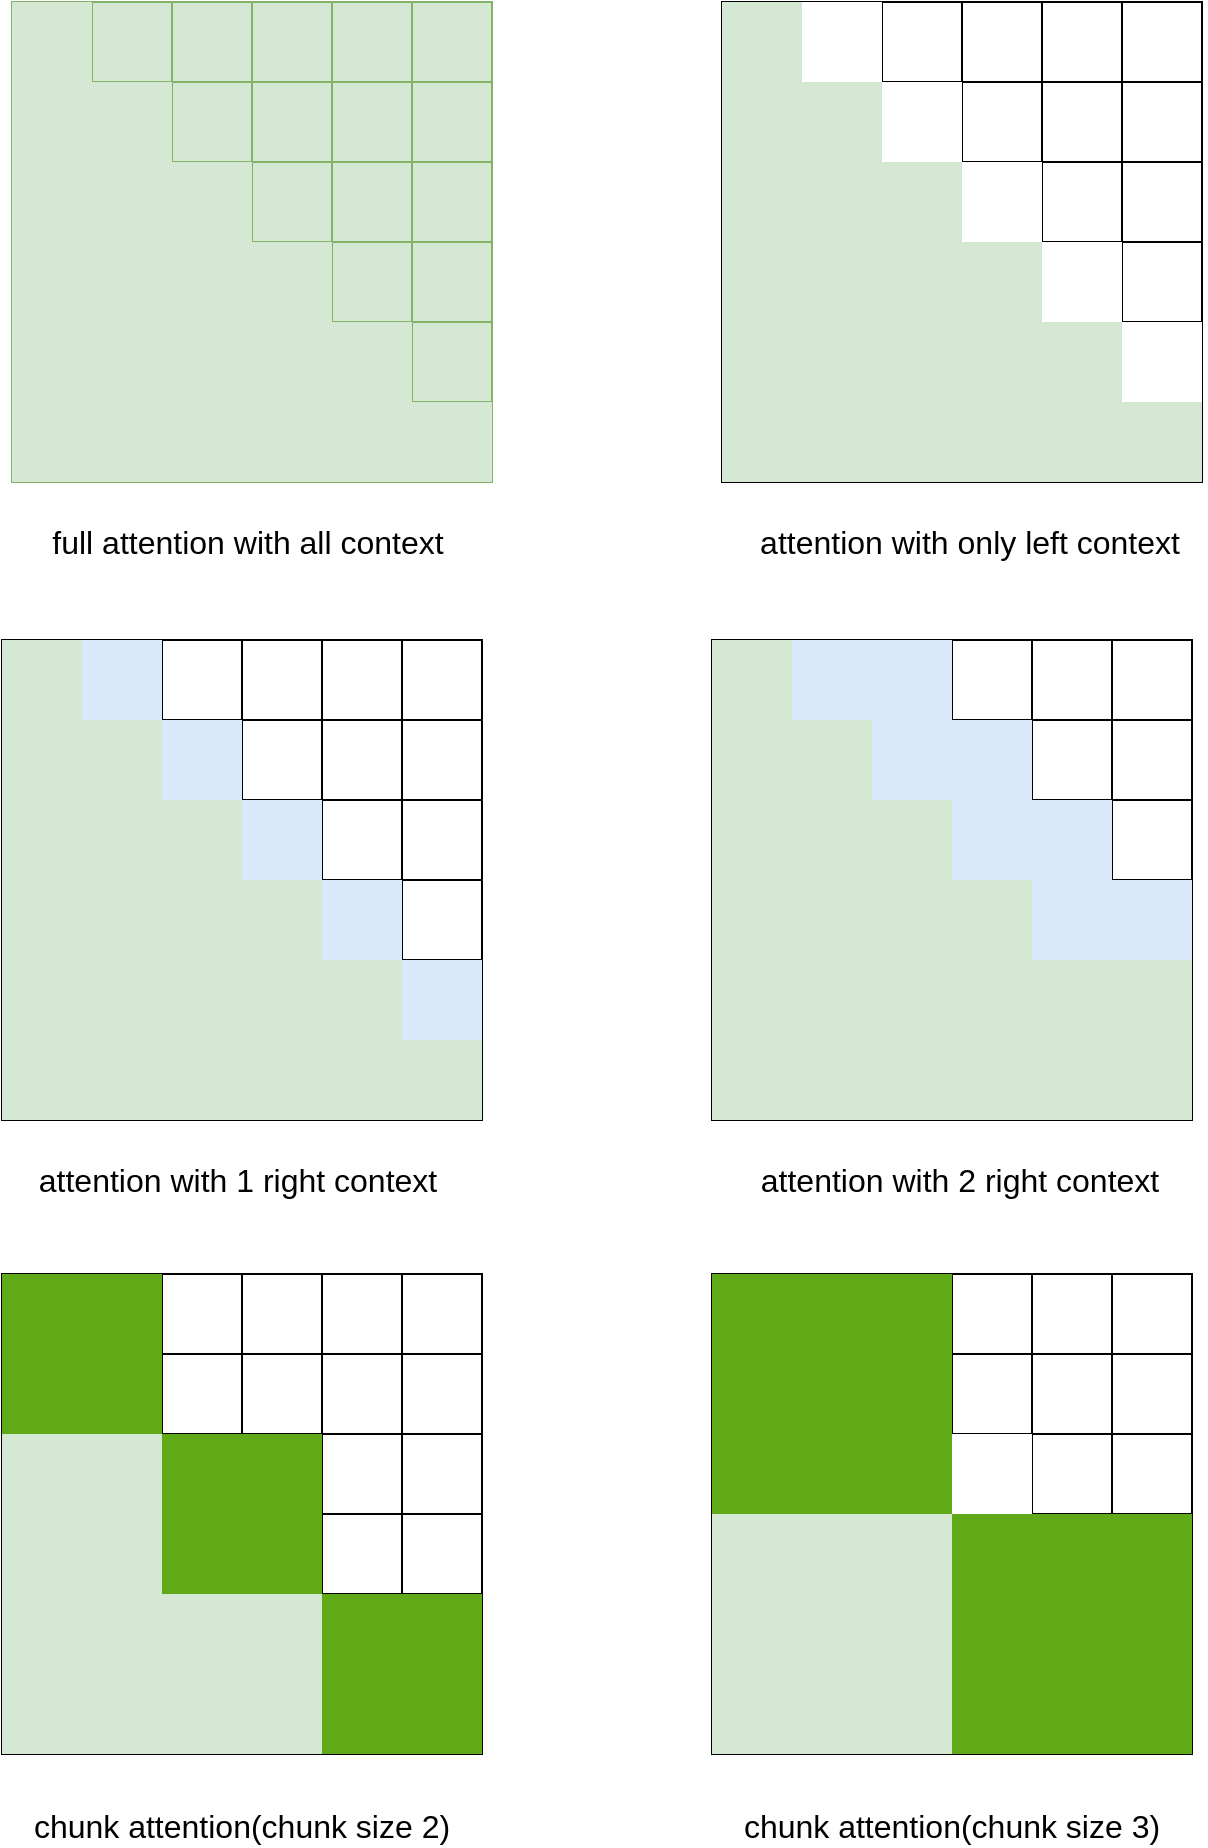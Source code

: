 <mxfile version="13.9.2" type="device"><diagram id="-t5gSUGXyMBBV60mOKTL" name="Page-1"><mxGraphModel dx="1044" dy="557" grid="0" gridSize="10" guides="1" tooltips="1" connect="1" arrows="1" fold="1" page="1" pageScale="1" pageWidth="827" pageHeight="1169" math="0" shadow="0"><root><mxCell id="0"/><mxCell id="1" parent="0"/><mxCell id="J4JmWMsf1rsz2gFimmaW-264" value="" style="shape=table;html=1;whiteSpace=wrap;startSize=0;container=1;collapsible=0;childLayout=tableLayout;" parent="1" vertex="1"><mxGeometry x="126" y="357" width="240" height="240" as="geometry"/></mxCell><mxCell id="J4JmWMsf1rsz2gFimmaW-265" value="" style="shape=partialRectangle;html=1;whiteSpace=wrap;collapsible=0;dropTarget=0;pointerEvents=0;fillColor=none;top=0;left=0;bottom=0;right=0;points=[[0,0.5],[1,0.5]];portConstraint=eastwest;" parent="J4JmWMsf1rsz2gFimmaW-264" vertex="1"><mxGeometry width="240" height="40" as="geometry"/></mxCell><mxCell id="J4JmWMsf1rsz2gFimmaW-266" value="" style="shape=partialRectangle;html=1;whiteSpace=wrap;connectable=0;overflow=hidden;fillColor=#d5e8d4;top=0;left=0;bottom=0;right=0;strokeColor=#82b366;" parent="J4JmWMsf1rsz2gFimmaW-265" vertex="1"><mxGeometry width="40" height="40" as="geometry"/></mxCell><mxCell id="J4JmWMsf1rsz2gFimmaW-267" value="" style="shape=partialRectangle;html=1;whiteSpace=wrap;connectable=0;overflow=hidden;fillColor=#dae8fc;top=0;left=0;bottom=0;right=0;strokeColor=#6c8ebf;" parent="J4JmWMsf1rsz2gFimmaW-265" vertex="1"><mxGeometry x="40" width="40" height="40" as="geometry"/></mxCell><mxCell id="J4JmWMsf1rsz2gFimmaW-268" value="" style="shape=partialRectangle;html=1;whiteSpace=wrap;connectable=0;overflow=hidden;fillColor=none;top=0;left=0;bottom=0;right=0;" parent="J4JmWMsf1rsz2gFimmaW-265" vertex="1"><mxGeometry x="80" width="40" height="40" as="geometry"/></mxCell><mxCell id="J4JmWMsf1rsz2gFimmaW-269" value="" style="shape=partialRectangle;html=1;whiteSpace=wrap;connectable=0;overflow=hidden;fillColor=none;top=0;left=0;bottom=0;right=0;" parent="J4JmWMsf1rsz2gFimmaW-265" vertex="1"><mxGeometry x="120" width="40" height="40" as="geometry"/></mxCell><mxCell id="J4JmWMsf1rsz2gFimmaW-270" value="" style="shape=partialRectangle;html=1;whiteSpace=wrap;connectable=0;overflow=hidden;fillColor=none;top=0;left=0;bottom=0;right=0;" parent="J4JmWMsf1rsz2gFimmaW-265" vertex="1"><mxGeometry x="160" width="40" height="40" as="geometry"/></mxCell><mxCell id="J4JmWMsf1rsz2gFimmaW-271" value="" style="shape=partialRectangle;html=1;whiteSpace=wrap;connectable=0;overflow=hidden;fillColor=none;top=0;left=0;bottom=0;right=0;" parent="J4JmWMsf1rsz2gFimmaW-265" vertex="1"><mxGeometry x="200" width="40" height="40" as="geometry"/></mxCell><mxCell id="J4JmWMsf1rsz2gFimmaW-272" value="" style="shape=partialRectangle;html=1;whiteSpace=wrap;collapsible=0;dropTarget=0;pointerEvents=0;fillColor=none;top=0;left=0;bottom=0;right=0;points=[[0,0.5],[1,0.5]];portConstraint=eastwest;" parent="J4JmWMsf1rsz2gFimmaW-264" vertex="1"><mxGeometry y="40" width="240" height="40" as="geometry"/></mxCell><mxCell id="J4JmWMsf1rsz2gFimmaW-273" value="" style="shape=partialRectangle;html=1;whiteSpace=wrap;connectable=0;overflow=hidden;fillColor=#d5e8d4;top=0;left=0;bottom=0;right=0;strokeColor=#82b366;" parent="J4JmWMsf1rsz2gFimmaW-272" vertex="1"><mxGeometry width="40" height="40" as="geometry"/></mxCell><mxCell id="J4JmWMsf1rsz2gFimmaW-274" value="" style="shape=partialRectangle;html=1;whiteSpace=wrap;connectable=0;overflow=hidden;fillColor=#d5e8d4;top=0;left=0;bottom=0;right=0;strokeColor=#82b366;" parent="J4JmWMsf1rsz2gFimmaW-272" vertex="1"><mxGeometry x="40" width="40" height="40" as="geometry"/></mxCell><mxCell id="J4JmWMsf1rsz2gFimmaW-275" value="" style="shape=partialRectangle;html=1;whiteSpace=wrap;connectable=0;overflow=hidden;fillColor=#dae8fc;top=0;left=0;bottom=0;right=0;strokeColor=#6c8ebf;" parent="J4JmWMsf1rsz2gFimmaW-272" vertex="1"><mxGeometry x="80" width="40" height="40" as="geometry"/></mxCell><mxCell id="J4JmWMsf1rsz2gFimmaW-276" value="" style="shape=partialRectangle;html=1;whiteSpace=wrap;connectable=0;overflow=hidden;fillColor=none;top=0;left=0;bottom=0;right=0;" parent="J4JmWMsf1rsz2gFimmaW-272" vertex="1"><mxGeometry x="120" width="40" height="40" as="geometry"/></mxCell><mxCell id="J4JmWMsf1rsz2gFimmaW-277" value="" style="shape=partialRectangle;html=1;whiteSpace=wrap;connectable=0;overflow=hidden;fillColor=none;top=0;left=0;bottom=0;right=0;" parent="J4JmWMsf1rsz2gFimmaW-272" vertex="1"><mxGeometry x="160" width="40" height="40" as="geometry"/></mxCell><mxCell id="J4JmWMsf1rsz2gFimmaW-278" value="" style="shape=partialRectangle;html=1;whiteSpace=wrap;connectable=0;overflow=hidden;fillColor=none;top=0;left=0;bottom=0;right=0;" parent="J4JmWMsf1rsz2gFimmaW-272" vertex="1"><mxGeometry x="200" width="40" height="40" as="geometry"/></mxCell><mxCell id="J4JmWMsf1rsz2gFimmaW-279" value="" style="shape=partialRectangle;html=1;whiteSpace=wrap;collapsible=0;dropTarget=0;pointerEvents=0;fillColor=none;top=0;left=0;bottom=0;right=0;points=[[0,0.5],[1,0.5]];portConstraint=eastwest;" parent="J4JmWMsf1rsz2gFimmaW-264" vertex="1"><mxGeometry y="80" width="240" height="40" as="geometry"/></mxCell><mxCell id="J4JmWMsf1rsz2gFimmaW-280" value="" style="shape=partialRectangle;html=1;whiteSpace=wrap;connectable=0;overflow=hidden;fillColor=#d5e8d4;top=0;left=0;bottom=0;right=0;strokeColor=#82b366;" parent="J4JmWMsf1rsz2gFimmaW-279" vertex="1"><mxGeometry width="40" height="40" as="geometry"/></mxCell><mxCell id="J4JmWMsf1rsz2gFimmaW-281" value="" style="shape=partialRectangle;html=1;whiteSpace=wrap;connectable=0;overflow=hidden;fillColor=#d5e8d4;top=0;left=0;bottom=0;right=0;strokeColor=#82b366;" parent="J4JmWMsf1rsz2gFimmaW-279" vertex="1"><mxGeometry x="40" width="40" height="40" as="geometry"/></mxCell><mxCell id="J4JmWMsf1rsz2gFimmaW-282" value="" style="shape=partialRectangle;html=1;whiteSpace=wrap;connectable=0;overflow=hidden;fillColor=#d5e8d4;top=0;left=0;bottom=0;right=0;strokeColor=#82b366;" parent="J4JmWMsf1rsz2gFimmaW-279" vertex="1"><mxGeometry x="80" width="40" height="40" as="geometry"/></mxCell><mxCell id="J4JmWMsf1rsz2gFimmaW-283" value="" style="shape=partialRectangle;html=1;whiteSpace=wrap;connectable=0;overflow=hidden;fillColor=#dae8fc;top=0;left=0;bottom=0;right=0;strokeColor=#6c8ebf;" parent="J4JmWMsf1rsz2gFimmaW-279" vertex="1"><mxGeometry x="120" width="40" height="40" as="geometry"/></mxCell><mxCell id="J4JmWMsf1rsz2gFimmaW-284" value="" style="shape=partialRectangle;html=1;whiteSpace=wrap;connectable=0;overflow=hidden;fillColor=none;top=0;left=0;bottom=0;right=0;" parent="J4JmWMsf1rsz2gFimmaW-279" vertex="1"><mxGeometry x="160" width="40" height="40" as="geometry"/></mxCell><mxCell id="J4JmWMsf1rsz2gFimmaW-285" value="" style="shape=partialRectangle;html=1;whiteSpace=wrap;connectable=0;overflow=hidden;fillColor=none;top=0;left=0;bottom=0;right=0;" parent="J4JmWMsf1rsz2gFimmaW-279" vertex="1"><mxGeometry x="200" width="40" height="40" as="geometry"/></mxCell><mxCell id="J4JmWMsf1rsz2gFimmaW-286" value="" style="shape=partialRectangle;html=1;whiteSpace=wrap;collapsible=0;dropTarget=0;pointerEvents=0;fillColor=none;top=0;left=0;bottom=0;right=0;points=[[0,0.5],[1,0.5]];portConstraint=eastwest;" parent="J4JmWMsf1rsz2gFimmaW-264" vertex="1"><mxGeometry y="120" width="240" height="40" as="geometry"/></mxCell><mxCell id="J4JmWMsf1rsz2gFimmaW-287" value="" style="shape=partialRectangle;html=1;whiteSpace=wrap;connectable=0;overflow=hidden;fillColor=#d5e8d4;top=0;left=0;bottom=0;right=0;strokeColor=#82b366;" parent="J4JmWMsf1rsz2gFimmaW-286" vertex="1"><mxGeometry width="40" height="40" as="geometry"/></mxCell><mxCell id="J4JmWMsf1rsz2gFimmaW-288" value="" style="shape=partialRectangle;html=1;whiteSpace=wrap;connectable=0;overflow=hidden;fillColor=#d5e8d4;top=0;left=0;bottom=0;right=0;strokeColor=#82b366;" parent="J4JmWMsf1rsz2gFimmaW-286" vertex="1"><mxGeometry x="40" width="40" height="40" as="geometry"/></mxCell><mxCell id="J4JmWMsf1rsz2gFimmaW-289" value="" style="shape=partialRectangle;html=1;whiteSpace=wrap;connectable=0;overflow=hidden;fillColor=#d5e8d4;top=0;left=0;bottom=0;right=0;strokeColor=#82b366;" parent="J4JmWMsf1rsz2gFimmaW-286" vertex="1"><mxGeometry x="80" width="40" height="40" as="geometry"/></mxCell><mxCell id="J4JmWMsf1rsz2gFimmaW-290" value="" style="shape=partialRectangle;html=1;whiteSpace=wrap;connectable=0;overflow=hidden;fillColor=#d5e8d4;top=0;left=0;bottom=0;right=0;strokeColor=#82b366;" parent="J4JmWMsf1rsz2gFimmaW-286" vertex="1"><mxGeometry x="120" width="40" height="40" as="geometry"/></mxCell><mxCell id="J4JmWMsf1rsz2gFimmaW-291" value="" style="shape=partialRectangle;html=1;whiteSpace=wrap;connectable=0;overflow=hidden;fillColor=#dae8fc;top=0;left=0;bottom=0;right=0;strokeColor=#6c8ebf;" parent="J4JmWMsf1rsz2gFimmaW-286" vertex="1"><mxGeometry x="160" width="40" height="40" as="geometry"/></mxCell><mxCell id="J4JmWMsf1rsz2gFimmaW-292" value="" style="shape=partialRectangle;html=1;whiteSpace=wrap;connectable=0;overflow=hidden;fillColor=none;top=0;left=0;bottom=0;right=0;" parent="J4JmWMsf1rsz2gFimmaW-286" vertex="1"><mxGeometry x="200" width="40" height="40" as="geometry"/></mxCell><mxCell id="J4JmWMsf1rsz2gFimmaW-293" value="" style="shape=partialRectangle;html=1;whiteSpace=wrap;collapsible=0;dropTarget=0;pointerEvents=0;fillColor=none;top=0;left=0;bottom=0;right=0;points=[[0,0.5],[1,0.5]];portConstraint=eastwest;" parent="J4JmWMsf1rsz2gFimmaW-264" vertex="1"><mxGeometry y="160" width="240" height="40" as="geometry"/></mxCell><mxCell id="J4JmWMsf1rsz2gFimmaW-294" value="" style="shape=partialRectangle;html=1;whiteSpace=wrap;connectable=0;overflow=hidden;fillColor=#d5e8d4;top=0;left=0;bottom=0;right=0;strokeColor=#82b366;" parent="J4JmWMsf1rsz2gFimmaW-293" vertex="1"><mxGeometry width="40" height="40" as="geometry"/></mxCell><mxCell id="J4JmWMsf1rsz2gFimmaW-295" value="" style="shape=partialRectangle;html=1;whiteSpace=wrap;connectable=0;overflow=hidden;fillColor=#d5e8d4;top=0;left=0;bottom=0;right=0;strokeColor=#82b366;" parent="J4JmWMsf1rsz2gFimmaW-293" vertex="1"><mxGeometry x="40" width="40" height="40" as="geometry"/></mxCell><mxCell id="J4JmWMsf1rsz2gFimmaW-296" value="" style="shape=partialRectangle;html=1;whiteSpace=wrap;connectable=0;overflow=hidden;fillColor=#d5e8d4;top=0;left=0;bottom=0;right=0;strokeColor=#82b366;" parent="J4JmWMsf1rsz2gFimmaW-293" vertex="1"><mxGeometry x="80" width="40" height="40" as="geometry"/></mxCell><mxCell id="J4JmWMsf1rsz2gFimmaW-297" value="" style="shape=partialRectangle;html=1;whiteSpace=wrap;connectable=0;overflow=hidden;fillColor=#d5e8d4;top=0;left=0;bottom=0;right=0;strokeColor=#82b366;" parent="J4JmWMsf1rsz2gFimmaW-293" vertex="1"><mxGeometry x="120" width="40" height="40" as="geometry"/></mxCell><mxCell id="J4JmWMsf1rsz2gFimmaW-298" value="" style="shape=partialRectangle;html=1;whiteSpace=wrap;connectable=0;overflow=hidden;fillColor=#d5e8d4;top=0;left=0;bottom=0;right=0;strokeColor=#82b366;" parent="J4JmWMsf1rsz2gFimmaW-293" vertex="1"><mxGeometry x="160" width="40" height="40" as="geometry"/></mxCell><mxCell id="J4JmWMsf1rsz2gFimmaW-299" value="" style="shape=partialRectangle;html=1;whiteSpace=wrap;connectable=0;overflow=hidden;fillColor=#dae8fc;top=0;left=0;bottom=0;right=0;strokeColor=#6c8ebf;" parent="J4JmWMsf1rsz2gFimmaW-293" vertex="1"><mxGeometry x="200" width="40" height="40" as="geometry"/></mxCell><mxCell id="J4JmWMsf1rsz2gFimmaW-300" value="" style="shape=partialRectangle;html=1;whiteSpace=wrap;collapsible=0;dropTarget=0;pointerEvents=0;fillColor=none;top=0;left=0;bottom=0;right=0;points=[[0,0.5],[1,0.5]];portConstraint=eastwest;" parent="J4JmWMsf1rsz2gFimmaW-264" vertex="1"><mxGeometry y="200" width="240" height="40" as="geometry"/></mxCell><mxCell id="J4JmWMsf1rsz2gFimmaW-301" value="" style="shape=partialRectangle;html=1;whiteSpace=wrap;connectable=0;overflow=hidden;fillColor=#d5e8d4;top=0;left=0;bottom=0;right=0;strokeColor=#82b366;" parent="J4JmWMsf1rsz2gFimmaW-300" vertex="1"><mxGeometry width="40" height="40" as="geometry"/></mxCell><mxCell id="J4JmWMsf1rsz2gFimmaW-302" value="" style="shape=partialRectangle;html=1;whiteSpace=wrap;connectable=0;overflow=hidden;fillColor=#d5e8d4;top=0;left=0;bottom=0;right=0;strokeColor=#82b366;" parent="J4JmWMsf1rsz2gFimmaW-300" vertex="1"><mxGeometry x="40" width="40" height="40" as="geometry"/></mxCell><mxCell id="J4JmWMsf1rsz2gFimmaW-303" value="" style="shape=partialRectangle;html=1;whiteSpace=wrap;connectable=0;overflow=hidden;fillColor=#d5e8d4;top=0;left=0;bottom=0;right=0;strokeColor=#82b366;" parent="J4JmWMsf1rsz2gFimmaW-300" vertex="1"><mxGeometry x="80" width="40" height="40" as="geometry"/></mxCell><mxCell id="J4JmWMsf1rsz2gFimmaW-304" value="" style="shape=partialRectangle;html=1;whiteSpace=wrap;connectable=0;overflow=hidden;fillColor=#d5e8d4;top=0;left=0;bottom=0;right=0;strokeColor=#82b366;" parent="J4JmWMsf1rsz2gFimmaW-300" vertex="1"><mxGeometry x="120" width="40" height="40" as="geometry"/></mxCell><mxCell id="J4JmWMsf1rsz2gFimmaW-305" value="" style="shape=partialRectangle;html=1;whiteSpace=wrap;connectable=0;overflow=hidden;fillColor=#d5e8d4;top=0;left=0;bottom=0;right=0;strokeColor=#82b366;" parent="J4JmWMsf1rsz2gFimmaW-300" vertex="1"><mxGeometry x="160" width="40" height="40" as="geometry"/></mxCell><mxCell id="J4JmWMsf1rsz2gFimmaW-306" value="" style="shape=partialRectangle;html=1;whiteSpace=wrap;connectable=0;overflow=hidden;fillColor=#d5e8d4;top=0;left=0;bottom=0;right=0;strokeColor=#82b366;" parent="J4JmWMsf1rsz2gFimmaW-300" vertex="1"><mxGeometry x="200" width="40" height="40" as="geometry"/></mxCell><mxCell id="J4JmWMsf1rsz2gFimmaW-307" value="attention with 1 right context" style="text;html=1;strokeColor=none;fillColor=none;align=center;verticalAlign=middle;whiteSpace=wrap;rounded=0;fontSize=16;" parent="1" vertex="1"><mxGeometry x="126" y="617" width="236" height="20" as="geometry"/></mxCell><mxCell id="J4JmWMsf1rsz2gFimmaW-308" value="" style="shape=table;html=1;whiteSpace=wrap;startSize=0;container=1;collapsible=0;childLayout=tableLayout;" parent="1" vertex="1"><mxGeometry x="481" y="357" width="240" height="240" as="geometry"/></mxCell><mxCell id="J4JmWMsf1rsz2gFimmaW-309" value="" style="shape=partialRectangle;html=1;whiteSpace=wrap;collapsible=0;dropTarget=0;pointerEvents=0;fillColor=none;top=0;left=0;bottom=0;right=0;points=[[0,0.5],[1,0.5]];portConstraint=eastwest;" parent="J4JmWMsf1rsz2gFimmaW-308" vertex="1"><mxGeometry width="240" height="40" as="geometry"/></mxCell><mxCell id="J4JmWMsf1rsz2gFimmaW-310" value="" style="shape=partialRectangle;html=1;whiteSpace=wrap;connectable=0;overflow=hidden;fillColor=#d5e8d4;top=0;left=0;bottom=0;right=0;strokeColor=#82b366;" parent="J4JmWMsf1rsz2gFimmaW-309" vertex="1"><mxGeometry width="40" height="40" as="geometry"/></mxCell><mxCell id="J4JmWMsf1rsz2gFimmaW-311" value="" style="shape=partialRectangle;html=1;whiteSpace=wrap;connectable=0;overflow=hidden;fillColor=#dae8fc;top=0;left=0;bottom=0;right=0;strokeColor=#6c8ebf;" parent="J4JmWMsf1rsz2gFimmaW-309" vertex="1"><mxGeometry x="40" width="40" height="40" as="geometry"/></mxCell><mxCell id="J4JmWMsf1rsz2gFimmaW-312" value="" style="shape=partialRectangle;html=1;whiteSpace=wrap;connectable=0;overflow=hidden;fillColor=#dae8fc;top=0;left=0;bottom=0;right=0;strokeColor=#6c8ebf;" parent="J4JmWMsf1rsz2gFimmaW-309" vertex="1"><mxGeometry x="80" width="40" height="40" as="geometry"/></mxCell><mxCell id="J4JmWMsf1rsz2gFimmaW-313" value="" style="shape=partialRectangle;html=1;whiteSpace=wrap;connectable=0;overflow=hidden;fillColor=none;top=0;left=0;bottom=0;right=0;" parent="J4JmWMsf1rsz2gFimmaW-309" vertex="1"><mxGeometry x="120" width="40" height="40" as="geometry"/></mxCell><mxCell id="J4JmWMsf1rsz2gFimmaW-314" value="" style="shape=partialRectangle;html=1;whiteSpace=wrap;connectable=0;overflow=hidden;fillColor=none;top=0;left=0;bottom=0;right=0;" parent="J4JmWMsf1rsz2gFimmaW-309" vertex="1"><mxGeometry x="160" width="40" height="40" as="geometry"/></mxCell><mxCell id="J4JmWMsf1rsz2gFimmaW-315" value="" style="shape=partialRectangle;html=1;whiteSpace=wrap;connectable=0;overflow=hidden;fillColor=none;top=0;left=0;bottom=0;right=0;" parent="J4JmWMsf1rsz2gFimmaW-309" vertex="1"><mxGeometry x="200" width="40" height="40" as="geometry"/></mxCell><mxCell id="J4JmWMsf1rsz2gFimmaW-316" value="" style="shape=partialRectangle;html=1;whiteSpace=wrap;collapsible=0;dropTarget=0;pointerEvents=0;fillColor=none;top=0;left=0;bottom=0;right=0;points=[[0,0.5],[1,0.5]];portConstraint=eastwest;" parent="J4JmWMsf1rsz2gFimmaW-308" vertex="1"><mxGeometry y="40" width="240" height="40" as="geometry"/></mxCell><mxCell id="J4JmWMsf1rsz2gFimmaW-317" value="" style="shape=partialRectangle;html=1;whiteSpace=wrap;connectable=0;overflow=hidden;fillColor=#d5e8d4;top=0;left=0;bottom=0;right=0;strokeColor=#82b366;" parent="J4JmWMsf1rsz2gFimmaW-316" vertex="1"><mxGeometry width="40" height="40" as="geometry"/></mxCell><mxCell id="J4JmWMsf1rsz2gFimmaW-318" value="" style="shape=partialRectangle;html=1;whiteSpace=wrap;connectable=0;overflow=hidden;fillColor=#d5e8d4;top=0;left=0;bottom=0;right=0;strokeColor=#82b366;" parent="J4JmWMsf1rsz2gFimmaW-316" vertex="1"><mxGeometry x="40" width="40" height="40" as="geometry"/></mxCell><mxCell id="J4JmWMsf1rsz2gFimmaW-319" value="" style="shape=partialRectangle;html=1;whiteSpace=wrap;connectable=0;overflow=hidden;fillColor=#dae8fc;top=0;left=0;bottom=0;right=0;strokeColor=#6c8ebf;" parent="J4JmWMsf1rsz2gFimmaW-316" vertex="1"><mxGeometry x="80" width="40" height="40" as="geometry"/></mxCell><mxCell id="J4JmWMsf1rsz2gFimmaW-320" value="" style="shape=partialRectangle;html=1;whiteSpace=wrap;connectable=0;overflow=hidden;fillColor=#dae8fc;top=0;left=0;bottom=0;right=0;strokeColor=#6c8ebf;" parent="J4JmWMsf1rsz2gFimmaW-316" vertex="1"><mxGeometry x="120" width="40" height="40" as="geometry"/></mxCell><mxCell id="J4JmWMsf1rsz2gFimmaW-321" value="" style="shape=partialRectangle;html=1;whiteSpace=wrap;connectable=0;overflow=hidden;fillColor=none;top=0;left=0;bottom=0;right=0;" parent="J4JmWMsf1rsz2gFimmaW-316" vertex="1"><mxGeometry x="160" width="40" height="40" as="geometry"/></mxCell><mxCell id="J4JmWMsf1rsz2gFimmaW-322" value="" style="shape=partialRectangle;html=1;whiteSpace=wrap;connectable=0;overflow=hidden;fillColor=none;top=0;left=0;bottom=0;right=0;" parent="J4JmWMsf1rsz2gFimmaW-316" vertex="1"><mxGeometry x="200" width="40" height="40" as="geometry"/></mxCell><mxCell id="J4JmWMsf1rsz2gFimmaW-323" value="" style="shape=partialRectangle;html=1;whiteSpace=wrap;collapsible=0;dropTarget=0;pointerEvents=0;fillColor=none;top=0;left=0;bottom=0;right=0;points=[[0,0.5],[1,0.5]];portConstraint=eastwest;" parent="J4JmWMsf1rsz2gFimmaW-308" vertex="1"><mxGeometry y="80" width="240" height="40" as="geometry"/></mxCell><mxCell id="J4JmWMsf1rsz2gFimmaW-324" value="" style="shape=partialRectangle;html=1;whiteSpace=wrap;connectable=0;overflow=hidden;fillColor=#d5e8d4;top=0;left=0;bottom=0;right=0;strokeColor=#82b366;" parent="J4JmWMsf1rsz2gFimmaW-323" vertex="1"><mxGeometry width="40" height="40" as="geometry"/></mxCell><mxCell id="J4JmWMsf1rsz2gFimmaW-325" value="" style="shape=partialRectangle;html=1;whiteSpace=wrap;connectable=0;overflow=hidden;fillColor=#d5e8d4;top=0;left=0;bottom=0;right=0;strokeColor=#82b366;" parent="J4JmWMsf1rsz2gFimmaW-323" vertex="1"><mxGeometry x="40" width="40" height="40" as="geometry"/></mxCell><mxCell id="J4JmWMsf1rsz2gFimmaW-326" value="" style="shape=partialRectangle;html=1;whiteSpace=wrap;connectable=0;overflow=hidden;fillColor=#d5e8d4;top=0;left=0;bottom=0;right=0;strokeColor=#82b366;" parent="J4JmWMsf1rsz2gFimmaW-323" vertex="1"><mxGeometry x="80" width="40" height="40" as="geometry"/></mxCell><mxCell id="J4JmWMsf1rsz2gFimmaW-327" value="" style="shape=partialRectangle;html=1;whiteSpace=wrap;connectable=0;overflow=hidden;fillColor=#dae8fc;top=0;left=0;bottom=0;right=0;strokeColor=#6c8ebf;" parent="J4JmWMsf1rsz2gFimmaW-323" vertex="1"><mxGeometry x="120" width="40" height="40" as="geometry"/></mxCell><mxCell id="J4JmWMsf1rsz2gFimmaW-328" value="" style="shape=partialRectangle;html=1;whiteSpace=wrap;connectable=0;overflow=hidden;fillColor=#dae8fc;top=0;left=0;bottom=0;right=0;strokeColor=#6c8ebf;" parent="J4JmWMsf1rsz2gFimmaW-323" vertex="1"><mxGeometry x="160" width="40" height="40" as="geometry"/></mxCell><mxCell id="J4JmWMsf1rsz2gFimmaW-329" value="" style="shape=partialRectangle;html=1;whiteSpace=wrap;connectable=0;overflow=hidden;fillColor=none;top=0;left=0;bottom=0;right=0;" parent="J4JmWMsf1rsz2gFimmaW-323" vertex="1"><mxGeometry x="200" width="40" height="40" as="geometry"/></mxCell><mxCell id="J4JmWMsf1rsz2gFimmaW-330" value="" style="shape=partialRectangle;html=1;whiteSpace=wrap;collapsible=0;dropTarget=0;pointerEvents=0;fillColor=none;top=0;left=0;bottom=0;right=0;points=[[0,0.5],[1,0.5]];portConstraint=eastwest;" parent="J4JmWMsf1rsz2gFimmaW-308" vertex="1"><mxGeometry y="120" width="240" height="40" as="geometry"/></mxCell><mxCell id="J4JmWMsf1rsz2gFimmaW-331" value="" style="shape=partialRectangle;html=1;whiteSpace=wrap;connectable=0;overflow=hidden;fillColor=#d5e8d4;top=0;left=0;bottom=0;right=0;strokeColor=#82b366;" parent="J4JmWMsf1rsz2gFimmaW-330" vertex="1"><mxGeometry width="40" height="40" as="geometry"/></mxCell><mxCell id="J4JmWMsf1rsz2gFimmaW-332" value="" style="shape=partialRectangle;html=1;whiteSpace=wrap;connectable=0;overflow=hidden;fillColor=#d5e8d4;top=0;left=0;bottom=0;right=0;strokeColor=#82b366;" parent="J4JmWMsf1rsz2gFimmaW-330" vertex="1"><mxGeometry x="40" width="40" height="40" as="geometry"/></mxCell><mxCell id="J4JmWMsf1rsz2gFimmaW-333" value="" style="shape=partialRectangle;html=1;whiteSpace=wrap;connectable=0;overflow=hidden;fillColor=#d5e8d4;top=0;left=0;bottom=0;right=0;strokeColor=#82b366;" parent="J4JmWMsf1rsz2gFimmaW-330" vertex="1"><mxGeometry x="80" width="40" height="40" as="geometry"/></mxCell><mxCell id="J4JmWMsf1rsz2gFimmaW-334" value="" style="shape=partialRectangle;html=1;whiteSpace=wrap;connectable=0;overflow=hidden;fillColor=#d5e8d4;top=0;left=0;bottom=0;right=0;strokeColor=#82b366;" parent="J4JmWMsf1rsz2gFimmaW-330" vertex="1"><mxGeometry x="120" width="40" height="40" as="geometry"/></mxCell><mxCell id="J4JmWMsf1rsz2gFimmaW-335" value="" style="shape=partialRectangle;html=1;whiteSpace=wrap;connectable=0;overflow=hidden;fillColor=#dae8fc;top=0;left=0;bottom=0;right=0;strokeColor=#6c8ebf;" parent="J4JmWMsf1rsz2gFimmaW-330" vertex="1"><mxGeometry x="160" width="40" height="40" as="geometry"/></mxCell><mxCell id="J4JmWMsf1rsz2gFimmaW-336" value="" style="shape=partialRectangle;html=1;whiteSpace=wrap;connectable=0;overflow=hidden;fillColor=#dae8fc;top=0;left=0;bottom=0;right=0;strokeColor=#6c8ebf;" parent="J4JmWMsf1rsz2gFimmaW-330" vertex="1"><mxGeometry x="200" width="40" height="40" as="geometry"/></mxCell><mxCell id="J4JmWMsf1rsz2gFimmaW-337" value="" style="shape=partialRectangle;html=1;whiteSpace=wrap;collapsible=0;dropTarget=0;pointerEvents=0;fillColor=none;top=0;left=0;bottom=0;right=0;points=[[0,0.5],[1,0.5]];portConstraint=eastwest;" parent="J4JmWMsf1rsz2gFimmaW-308" vertex="1"><mxGeometry y="160" width="240" height="40" as="geometry"/></mxCell><mxCell id="J4JmWMsf1rsz2gFimmaW-338" value="" style="shape=partialRectangle;html=1;whiteSpace=wrap;connectable=0;overflow=hidden;fillColor=#d5e8d4;top=0;left=0;bottom=0;right=0;strokeColor=#82b366;" parent="J4JmWMsf1rsz2gFimmaW-337" vertex="1"><mxGeometry width="40" height="40" as="geometry"/></mxCell><mxCell id="J4JmWMsf1rsz2gFimmaW-339" value="" style="shape=partialRectangle;html=1;whiteSpace=wrap;connectable=0;overflow=hidden;fillColor=#d5e8d4;top=0;left=0;bottom=0;right=0;strokeColor=#82b366;" parent="J4JmWMsf1rsz2gFimmaW-337" vertex="1"><mxGeometry x="40" width="40" height="40" as="geometry"/></mxCell><mxCell id="J4JmWMsf1rsz2gFimmaW-340" value="" style="shape=partialRectangle;html=1;whiteSpace=wrap;connectable=0;overflow=hidden;fillColor=#d5e8d4;top=0;left=0;bottom=0;right=0;strokeColor=#82b366;" parent="J4JmWMsf1rsz2gFimmaW-337" vertex="1"><mxGeometry x="80" width="40" height="40" as="geometry"/></mxCell><mxCell id="J4JmWMsf1rsz2gFimmaW-341" value="" style="shape=partialRectangle;html=1;whiteSpace=wrap;connectable=0;overflow=hidden;fillColor=#d5e8d4;top=0;left=0;bottom=0;right=0;strokeColor=#82b366;" parent="J4JmWMsf1rsz2gFimmaW-337" vertex="1"><mxGeometry x="120" width="40" height="40" as="geometry"/></mxCell><mxCell id="J4JmWMsf1rsz2gFimmaW-342" value="" style="shape=partialRectangle;html=1;whiteSpace=wrap;connectable=0;overflow=hidden;fillColor=#d5e8d4;top=0;left=0;bottom=0;right=0;strokeColor=#82b366;" parent="J4JmWMsf1rsz2gFimmaW-337" vertex="1"><mxGeometry x="160" width="40" height="40" as="geometry"/></mxCell><mxCell id="J4JmWMsf1rsz2gFimmaW-343" value="" style="shape=partialRectangle;html=1;whiteSpace=wrap;connectable=0;overflow=hidden;fillColor=#d5e8d4;top=0;left=0;bottom=0;right=0;strokeColor=#82b366;" parent="J4JmWMsf1rsz2gFimmaW-337" vertex="1"><mxGeometry x="200" width="40" height="40" as="geometry"/></mxCell><mxCell id="J4JmWMsf1rsz2gFimmaW-344" value="" style="shape=partialRectangle;html=1;whiteSpace=wrap;collapsible=0;dropTarget=0;pointerEvents=0;fillColor=none;top=0;left=0;bottom=0;right=0;points=[[0,0.5],[1,0.5]];portConstraint=eastwest;" parent="J4JmWMsf1rsz2gFimmaW-308" vertex="1"><mxGeometry y="200" width="240" height="40" as="geometry"/></mxCell><mxCell id="J4JmWMsf1rsz2gFimmaW-345" value="" style="shape=partialRectangle;html=1;whiteSpace=wrap;connectable=0;overflow=hidden;fillColor=#d5e8d4;top=0;left=0;bottom=0;right=0;strokeColor=#82b366;" parent="J4JmWMsf1rsz2gFimmaW-344" vertex="1"><mxGeometry width="40" height="40" as="geometry"/></mxCell><mxCell id="J4JmWMsf1rsz2gFimmaW-346" value="" style="shape=partialRectangle;html=1;whiteSpace=wrap;connectable=0;overflow=hidden;fillColor=#d5e8d4;top=0;left=0;bottom=0;right=0;strokeColor=#82b366;" parent="J4JmWMsf1rsz2gFimmaW-344" vertex="1"><mxGeometry x="40" width="40" height="40" as="geometry"/></mxCell><mxCell id="J4JmWMsf1rsz2gFimmaW-347" value="" style="shape=partialRectangle;html=1;whiteSpace=wrap;connectable=0;overflow=hidden;fillColor=#d5e8d4;top=0;left=0;bottom=0;right=0;strokeColor=#82b366;" parent="J4JmWMsf1rsz2gFimmaW-344" vertex="1"><mxGeometry x="80" width="40" height="40" as="geometry"/></mxCell><mxCell id="J4JmWMsf1rsz2gFimmaW-348" value="" style="shape=partialRectangle;html=1;whiteSpace=wrap;connectable=0;overflow=hidden;fillColor=#d5e8d4;top=0;left=0;bottom=0;right=0;strokeColor=#82b366;" parent="J4JmWMsf1rsz2gFimmaW-344" vertex="1"><mxGeometry x="120" width="40" height="40" as="geometry"/></mxCell><mxCell id="J4JmWMsf1rsz2gFimmaW-349" value="" style="shape=partialRectangle;html=1;whiteSpace=wrap;connectable=0;overflow=hidden;fillColor=#d5e8d4;top=0;left=0;bottom=0;right=0;strokeColor=#82b366;" parent="J4JmWMsf1rsz2gFimmaW-344" vertex="1"><mxGeometry x="160" width="40" height="40" as="geometry"/></mxCell><mxCell id="J4JmWMsf1rsz2gFimmaW-350" value="" style="shape=partialRectangle;html=1;whiteSpace=wrap;connectable=0;overflow=hidden;fillColor=#d5e8d4;top=0;left=0;bottom=0;right=0;strokeColor=#82b366;" parent="J4JmWMsf1rsz2gFimmaW-344" vertex="1"><mxGeometry x="200" width="40" height="40" as="geometry"/></mxCell><mxCell id="J4JmWMsf1rsz2gFimmaW-351" value="attention with 2 right context" style="text;html=1;strokeColor=none;fillColor=none;align=center;verticalAlign=middle;whiteSpace=wrap;rounded=0;fontSize=16;" parent="1" vertex="1"><mxGeometry x="487" y="617" width="236" height="20" as="geometry"/></mxCell><mxCell id="J4JmWMsf1rsz2gFimmaW-352" value="" style="shape=table;html=1;whiteSpace=wrap;startSize=0;container=1;collapsible=0;childLayout=tableLayout;" parent="1" vertex="1"><mxGeometry x="126" y="674" width="240" height="240" as="geometry"/></mxCell><mxCell id="J4JmWMsf1rsz2gFimmaW-353" value="" style="shape=partialRectangle;html=1;whiteSpace=wrap;collapsible=0;dropTarget=0;pointerEvents=0;fillColor=none;top=0;left=0;bottom=0;right=0;points=[[0,0.5],[1,0.5]];portConstraint=eastwest;" parent="J4JmWMsf1rsz2gFimmaW-352" vertex="1"><mxGeometry width="240" height="40" as="geometry"/></mxCell><mxCell id="J4JmWMsf1rsz2gFimmaW-354" value="" style="shape=partialRectangle;html=1;whiteSpace=wrap;connectable=0;overflow=hidden;fillColor=#60a917;top=0;left=0;bottom=0;right=0;strokeColor=#2D7600;strokeWidth=1;perimeterSpacing=1;labelBackgroundColor=#ffffff;fontColor=#ffffff;" parent="J4JmWMsf1rsz2gFimmaW-353" vertex="1"><mxGeometry width="40" height="40" as="geometry"/></mxCell><mxCell id="J4JmWMsf1rsz2gFimmaW-355" value="" style="shape=partialRectangle;html=1;whiteSpace=wrap;connectable=0;overflow=hidden;fillColor=#60a917;top=0;left=0;bottom=0;right=0;strokeColor=#2D7600;strokeWidth=1;perimeterSpacing=1;labelBackgroundColor=#ffffff;fontColor=#ffffff;" parent="J4JmWMsf1rsz2gFimmaW-353" vertex="1"><mxGeometry x="40" width="40" height="40" as="geometry"/></mxCell><mxCell id="J4JmWMsf1rsz2gFimmaW-356" value="" style="shape=partialRectangle;html=1;whiteSpace=wrap;connectable=0;overflow=hidden;fillColor=none;top=0;left=0;bottom=0;right=0;" parent="J4JmWMsf1rsz2gFimmaW-353" vertex="1"><mxGeometry x="80" width="40" height="40" as="geometry"/></mxCell><mxCell id="J4JmWMsf1rsz2gFimmaW-357" value="" style="shape=partialRectangle;html=1;whiteSpace=wrap;connectable=0;overflow=hidden;fillColor=none;top=0;left=0;bottom=0;right=0;" parent="J4JmWMsf1rsz2gFimmaW-353" vertex="1"><mxGeometry x="120" width="40" height="40" as="geometry"/></mxCell><mxCell id="J4JmWMsf1rsz2gFimmaW-358" value="" style="shape=partialRectangle;html=1;whiteSpace=wrap;connectable=0;overflow=hidden;fillColor=none;top=0;left=0;bottom=0;right=0;" parent="J4JmWMsf1rsz2gFimmaW-353" vertex="1"><mxGeometry x="160" width="40" height="40" as="geometry"/></mxCell><mxCell id="J4JmWMsf1rsz2gFimmaW-359" value="" style="shape=partialRectangle;html=1;whiteSpace=wrap;connectable=0;overflow=hidden;fillColor=none;top=0;left=0;bottom=0;right=0;" parent="J4JmWMsf1rsz2gFimmaW-353" vertex="1"><mxGeometry x="200" width="40" height="40" as="geometry"/></mxCell><mxCell id="J4JmWMsf1rsz2gFimmaW-360" value="" style="shape=partialRectangle;html=1;whiteSpace=wrap;collapsible=0;dropTarget=0;pointerEvents=0;fillColor=none;top=0;left=0;bottom=0;right=0;points=[[0,0.5],[1,0.5]];portConstraint=eastwest;" parent="J4JmWMsf1rsz2gFimmaW-352" vertex="1"><mxGeometry y="40" width="240" height="40" as="geometry"/></mxCell><mxCell id="J4JmWMsf1rsz2gFimmaW-361" value="" style="shape=partialRectangle;html=1;whiteSpace=wrap;connectable=0;overflow=hidden;fillColor=#60a917;top=0;left=0;bottom=0;right=0;strokeColor=#2D7600;strokeWidth=1;perimeterSpacing=1;labelBackgroundColor=#ffffff;fontColor=#ffffff;" parent="J4JmWMsf1rsz2gFimmaW-360" vertex="1"><mxGeometry width="40" height="40" as="geometry"/></mxCell><mxCell id="J4JmWMsf1rsz2gFimmaW-362" value="" style="shape=partialRectangle;html=1;whiteSpace=wrap;connectable=0;overflow=hidden;fillColor=#60a917;top=0;left=0;bottom=0;right=0;strokeColor=#2D7600;strokeWidth=1;perimeterSpacing=1;labelBackgroundColor=#ffffff;fontColor=#ffffff;" parent="J4JmWMsf1rsz2gFimmaW-360" vertex="1"><mxGeometry x="40" width="40" height="40" as="geometry"/></mxCell><mxCell id="J4JmWMsf1rsz2gFimmaW-363" value="" style="shape=partialRectangle;html=1;whiteSpace=wrap;connectable=0;overflow=hidden;fillColor=none;top=0;left=0;bottom=0;right=0;" parent="J4JmWMsf1rsz2gFimmaW-360" vertex="1"><mxGeometry x="80" width="40" height="40" as="geometry"/></mxCell><mxCell id="J4JmWMsf1rsz2gFimmaW-364" value="" style="shape=partialRectangle;html=1;whiteSpace=wrap;connectable=0;overflow=hidden;fillColor=none;top=0;left=0;bottom=0;right=0;" parent="J4JmWMsf1rsz2gFimmaW-360" vertex="1"><mxGeometry x="120" width="40" height="40" as="geometry"/></mxCell><mxCell id="J4JmWMsf1rsz2gFimmaW-365" value="" style="shape=partialRectangle;html=1;whiteSpace=wrap;connectable=0;overflow=hidden;fillColor=none;top=0;left=0;bottom=0;right=0;" parent="J4JmWMsf1rsz2gFimmaW-360" vertex="1"><mxGeometry x="160" width="40" height="40" as="geometry"/></mxCell><mxCell id="J4JmWMsf1rsz2gFimmaW-366" value="" style="shape=partialRectangle;html=1;whiteSpace=wrap;connectable=0;overflow=hidden;fillColor=none;top=0;left=0;bottom=0;right=0;" parent="J4JmWMsf1rsz2gFimmaW-360" vertex="1"><mxGeometry x="200" width="40" height="40" as="geometry"/></mxCell><mxCell id="J4JmWMsf1rsz2gFimmaW-367" value="" style="shape=partialRectangle;html=1;whiteSpace=wrap;collapsible=0;dropTarget=0;pointerEvents=0;fillColor=none;top=0;left=0;bottom=0;right=0;points=[[0,0.5],[1,0.5]];portConstraint=eastwest;" parent="J4JmWMsf1rsz2gFimmaW-352" vertex="1"><mxGeometry y="80" width="240" height="40" as="geometry"/></mxCell><mxCell id="J4JmWMsf1rsz2gFimmaW-368" value="" style="shape=partialRectangle;html=1;whiteSpace=wrap;connectable=0;overflow=hidden;fillColor=#d5e8d4;top=0;left=0;bottom=0;right=0;strokeColor=#82b366;" parent="J4JmWMsf1rsz2gFimmaW-367" vertex="1"><mxGeometry width="40" height="40" as="geometry"/></mxCell><mxCell id="J4JmWMsf1rsz2gFimmaW-369" value="" style="shape=partialRectangle;html=1;whiteSpace=wrap;connectable=0;overflow=hidden;fillColor=#d5e8d4;top=0;left=0;bottom=0;right=0;strokeColor=#82b366;" parent="J4JmWMsf1rsz2gFimmaW-367" vertex="1"><mxGeometry x="40" width="40" height="40" as="geometry"/></mxCell><mxCell id="J4JmWMsf1rsz2gFimmaW-370" value="" style="shape=partialRectangle;html=1;whiteSpace=wrap;connectable=0;overflow=hidden;fillColor=#60a917;top=0;left=0;bottom=0;right=0;strokeColor=#2D7600;fontColor=#ffffff;" parent="J4JmWMsf1rsz2gFimmaW-367" vertex="1"><mxGeometry x="80" width="40" height="40" as="geometry"/></mxCell><mxCell id="J4JmWMsf1rsz2gFimmaW-371" value="" style="shape=partialRectangle;html=1;whiteSpace=wrap;connectable=0;overflow=hidden;fillColor=#60a917;top=0;left=0;bottom=0;right=0;strokeColor=#2D7600;fontColor=#ffffff;" parent="J4JmWMsf1rsz2gFimmaW-367" vertex="1"><mxGeometry x="120" width="40" height="40" as="geometry"/></mxCell><mxCell id="J4JmWMsf1rsz2gFimmaW-372" value="" style="shape=partialRectangle;html=1;whiteSpace=wrap;connectable=0;overflow=hidden;fillColor=none;top=0;left=0;bottom=0;right=0;" parent="J4JmWMsf1rsz2gFimmaW-367" vertex="1"><mxGeometry x="160" width="40" height="40" as="geometry"/></mxCell><mxCell id="J4JmWMsf1rsz2gFimmaW-373" value="" style="shape=partialRectangle;html=1;whiteSpace=wrap;connectable=0;overflow=hidden;fillColor=none;top=0;left=0;bottom=0;right=0;" parent="J4JmWMsf1rsz2gFimmaW-367" vertex="1"><mxGeometry x="200" width="40" height="40" as="geometry"/></mxCell><mxCell id="J4JmWMsf1rsz2gFimmaW-374" value="" style="shape=partialRectangle;html=1;whiteSpace=wrap;collapsible=0;dropTarget=0;pointerEvents=0;fillColor=none;top=0;left=0;bottom=0;right=0;points=[[0,0.5],[1,0.5]];portConstraint=eastwest;" parent="J4JmWMsf1rsz2gFimmaW-352" vertex="1"><mxGeometry y="120" width="240" height="40" as="geometry"/></mxCell><mxCell id="J4JmWMsf1rsz2gFimmaW-375" value="" style="shape=partialRectangle;html=1;whiteSpace=wrap;connectable=0;overflow=hidden;fillColor=#d5e8d4;top=0;left=0;bottom=0;right=0;strokeColor=#82b366;" parent="J4JmWMsf1rsz2gFimmaW-374" vertex="1"><mxGeometry width="40" height="40" as="geometry"/></mxCell><mxCell id="J4JmWMsf1rsz2gFimmaW-376" value="" style="shape=partialRectangle;html=1;whiteSpace=wrap;connectable=0;overflow=hidden;fillColor=#d5e8d4;top=0;left=0;bottom=0;right=0;strokeColor=#82b366;" parent="J4JmWMsf1rsz2gFimmaW-374" vertex="1"><mxGeometry x="40" width="40" height="40" as="geometry"/></mxCell><mxCell id="J4JmWMsf1rsz2gFimmaW-377" value="" style="shape=partialRectangle;html=1;whiteSpace=wrap;connectable=0;overflow=hidden;fillColor=#60a917;top=0;left=0;bottom=0;right=0;strokeColor=#2D7600;fontColor=#ffffff;" parent="J4JmWMsf1rsz2gFimmaW-374" vertex="1"><mxGeometry x="80" width="40" height="40" as="geometry"/></mxCell><mxCell id="J4JmWMsf1rsz2gFimmaW-378" value="" style="shape=partialRectangle;html=1;whiteSpace=wrap;connectable=0;overflow=hidden;fillColor=#60a917;top=0;left=0;bottom=0;right=0;strokeColor=#2D7600;fontColor=#ffffff;" parent="J4JmWMsf1rsz2gFimmaW-374" vertex="1"><mxGeometry x="120" width="40" height="40" as="geometry"/></mxCell><mxCell id="J4JmWMsf1rsz2gFimmaW-379" value="" style="shape=partialRectangle;html=1;whiteSpace=wrap;connectable=0;overflow=hidden;fillColor=none;top=0;left=0;bottom=0;right=0;" parent="J4JmWMsf1rsz2gFimmaW-374" vertex="1"><mxGeometry x="160" width="40" height="40" as="geometry"/></mxCell><mxCell id="J4JmWMsf1rsz2gFimmaW-380" value="" style="shape=partialRectangle;html=1;whiteSpace=wrap;connectable=0;overflow=hidden;fillColor=none;top=0;left=0;bottom=0;right=0;" parent="J4JmWMsf1rsz2gFimmaW-374" vertex="1"><mxGeometry x="200" width="40" height="40" as="geometry"/></mxCell><mxCell id="J4JmWMsf1rsz2gFimmaW-381" value="" style="shape=partialRectangle;html=1;whiteSpace=wrap;collapsible=0;dropTarget=0;pointerEvents=0;fillColor=none;top=0;left=0;bottom=0;right=0;points=[[0,0.5],[1,0.5]];portConstraint=eastwest;" parent="J4JmWMsf1rsz2gFimmaW-352" vertex="1"><mxGeometry y="160" width="240" height="40" as="geometry"/></mxCell><mxCell id="J4JmWMsf1rsz2gFimmaW-382" value="" style="shape=partialRectangle;html=1;whiteSpace=wrap;connectable=0;overflow=hidden;fillColor=#d5e8d4;top=0;left=0;bottom=0;right=0;strokeColor=#82b366;" parent="J4JmWMsf1rsz2gFimmaW-381" vertex="1"><mxGeometry width="40" height="40" as="geometry"/></mxCell><mxCell id="J4JmWMsf1rsz2gFimmaW-383" value="" style="shape=partialRectangle;html=1;whiteSpace=wrap;connectable=0;overflow=hidden;fillColor=#d5e8d4;top=0;left=0;bottom=0;right=0;strokeColor=#82b366;" parent="J4JmWMsf1rsz2gFimmaW-381" vertex="1"><mxGeometry x="40" width="40" height="40" as="geometry"/></mxCell><mxCell id="J4JmWMsf1rsz2gFimmaW-384" value="" style="shape=partialRectangle;html=1;whiteSpace=wrap;connectable=0;overflow=hidden;fillColor=#d5e8d4;top=0;left=0;bottom=0;right=0;strokeColor=#82b366;" parent="J4JmWMsf1rsz2gFimmaW-381" vertex="1"><mxGeometry x="80" width="40" height="40" as="geometry"/></mxCell><mxCell id="J4JmWMsf1rsz2gFimmaW-385" value="" style="shape=partialRectangle;html=1;whiteSpace=wrap;connectable=0;overflow=hidden;fillColor=#d5e8d4;top=0;left=0;bottom=0;right=0;strokeColor=#82b366;" parent="J4JmWMsf1rsz2gFimmaW-381" vertex="1"><mxGeometry x="120" width="40" height="40" as="geometry"/></mxCell><mxCell id="J4JmWMsf1rsz2gFimmaW-386" value="" style="shape=partialRectangle;html=1;whiteSpace=wrap;connectable=0;overflow=hidden;fillColor=#60a917;top=0;left=0;bottom=0;right=0;strokeColor=#2D7600;fontColor=#ffffff;" parent="J4JmWMsf1rsz2gFimmaW-381" vertex="1"><mxGeometry x="160" width="40" height="40" as="geometry"/></mxCell><mxCell id="J4JmWMsf1rsz2gFimmaW-387" value="" style="shape=partialRectangle;html=1;whiteSpace=wrap;connectable=0;overflow=hidden;fillColor=#60a917;top=0;left=0;bottom=0;right=0;strokeColor=#2D7600;fontColor=#ffffff;" parent="J4JmWMsf1rsz2gFimmaW-381" vertex="1"><mxGeometry x="200" width="40" height="40" as="geometry"/></mxCell><mxCell id="J4JmWMsf1rsz2gFimmaW-388" value="" style="shape=partialRectangle;html=1;whiteSpace=wrap;collapsible=0;dropTarget=0;pointerEvents=0;fillColor=none;top=0;left=0;bottom=0;right=0;points=[[0,0.5],[1,0.5]];portConstraint=eastwest;" parent="J4JmWMsf1rsz2gFimmaW-352" vertex="1"><mxGeometry y="200" width="240" height="40" as="geometry"/></mxCell><mxCell id="J4JmWMsf1rsz2gFimmaW-389" value="" style="shape=partialRectangle;html=1;whiteSpace=wrap;connectable=0;overflow=hidden;fillColor=#d5e8d4;top=0;left=0;bottom=0;right=0;strokeColor=#82b366;" parent="J4JmWMsf1rsz2gFimmaW-388" vertex="1"><mxGeometry width="40" height="40" as="geometry"/></mxCell><mxCell id="J4JmWMsf1rsz2gFimmaW-390" value="" style="shape=partialRectangle;html=1;whiteSpace=wrap;connectable=0;overflow=hidden;fillColor=#d5e8d4;top=0;left=0;bottom=0;right=0;strokeColor=#82b366;" parent="J4JmWMsf1rsz2gFimmaW-388" vertex="1"><mxGeometry x="40" width="40" height="40" as="geometry"/></mxCell><mxCell id="J4JmWMsf1rsz2gFimmaW-391" value="" style="shape=partialRectangle;html=1;whiteSpace=wrap;connectable=0;overflow=hidden;fillColor=#d5e8d4;top=0;left=0;bottom=0;right=0;strokeColor=#82b366;" parent="J4JmWMsf1rsz2gFimmaW-388" vertex="1"><mxGeometry x="80" width="40" height="40" as="geometry"/></mxCell><mxCell id="J4JmWMsf1rsz2gFimmaW-392" value="" style="shape=partialRectangle;html=1;whiteSpace=wrap;connectable=0;overflow=hidden;fillColor=#d5e8d4;top=0;left=0;bottom=0;right=0;strokeColor=#82b366;" parent="J4JmWMsf1rsz2gFimmaW-388" vertex="1"><mxGeometry x="120" width="40" height="40" as="geometry"/></mxCell><mxCell id="J4JmWMsf1rsz2gFimmaW-393" value="" style="shape=partialRectangle;html=1;whiteSpace=wrap;connectable=0;overflow=hidden;fillColor=#60a917;top=0;left=0;bottom=0;right=0;strokeColor=#2D7600;fontColor=#ffffff;" parent="J4JmWMsf1rsz2gFimmaW-388" vertex="1"><mxGeometry x="160" width="40" height="40" as="geometry"/></mxCell><mxCell id="J4JmWMsf1rsz2gFimmaW-394" value="" style="shape=partialRectangle;html=1;whiteSpace=wrap;connectable=0;overflow=hidden;fillColor=#60a917;top=0;left=0;bottom=0;right=0;strokeColor=#2D7600;fontColor=#ffffff;" parent="J4JmWMsf1rsz2gFimmaW-388" vertex="1"><mxGeometry x="200" width="40" height="40" as="geometry"/></mxCell><mxCell id="J4JmWMsf1rsz2gFimmaW-395" value="chunk attention(chunk size 2)" style="text;html=1;strokeColor=none;fillColor=none;align=center;verticalAlign=middle;whiteSpace=wrap;rounded=0;fontSize=16;" parent="1" vertex="1"><mxGeometry x="128" y="940" width="236" height="20" as="geometry"/></mxCell><mxCell id="J4JmWMsf1rsz2gFimmaW-396" value="" style="shape=table;html=1;whiteSpace=wrap;startSize=0;container=1;collapsible=0;childLayout=tableLayout;" parent="1" vertex="1"><mxGeometry x="481" y="674" width="240" height="240" as="geometry"/></mxCell><mxCell id="J4JmWMsf1rsz2gFimmaW-397" value="" style="shape=partialRectangle;html=1;whiteSpace=wrap;collapsible=0;dropTarget=0;pointerEvents=0;fillColor=none;top=0;left=0;bottom=0;right=0;points=[[0,0.5],[1,0.5]];portConstraint=eastwest;" parent="J4JmWMsf1rsz2gFimmaW-396" vertex="1"><mxGeometry width="240" height="40" as="geometry"/></mxCell><mxCell id="J4JmWMsf1rsz2gFimmaW-398" value="" style="shape=partialRectangle;html=1;whiteSpace=wrap;connectable=0;overflow=hidden;fillColor=#60a917;top=0;left=0;bottom=0;right=0;strokeColor=#2D7600;fontColor=#ffffff;" parent="J4JmWMsf1rsz2gFimmaW-397" vertex="1"><mxGeometry width="40" height="40" as="geometry"/></mxCell><mxCell id="J4JmWMsf1rsz2gFimmaW-399" value="" style="shape=partialRectangle;html=1;whiteSpace=wrap;connectable=0;overflow=hidden;fillColor=#60a917;top=0;left=0;bottom=0;right=0;strokeColor=#2D7600;fontColor=#ffffff;" parent="J4JmWMsf1rsz2gFimmaW-397" vertex="1"><mxGeometry x="40" width="40" height="40" as="geometry"/></mxCell><mxCell id="J4JmWMsf1rsz2gFimmaW-400" value="" style="shape=partialRectangle;html=1;whiteSpace=wrap;connectable=0;overflow=hidden;fillColor=#60a917;top=0;left=0;bottom=0;right=0;strokeColor=#2D7600;fontColor=#ffffff;" parent="J4JmWMsf1rsz2gFimmaW-397" vertex="1"><mxGeometry x="80" width="40" height="40" as="geometry"/></mxCell><mxCell id="J4JmWMsf1rsz2gFimmaW-401" value="" style="shape=partialRectangle;html=1;whiteSpace=wrap;connectable=0;overflow=hidden;fillColor=none;top=0;left=0;bottom=0;right=0;" parent="J4JmWMsf1rsz2gFimmaW-397" vertex="1"><mxGeometry x="120" width="40" height="40" as="geometry"/></mxCell><mxCell id="J4JmWMsf1rsz2gFimmaW-402" value="" style="shape=partialRectangle;html=1;whiteSpace=wrap;connectable=0;overflow=hidden;fillColor=none;top=0;left=0;bottom=0;right=0;" parent="J4JmWMsf1rsz2gFimmaW-397" vertex="1"><mxGeometry x="160" width="40" height="40" as="geometry"/></mxCell><mxCell id="J4JmWMsf1rsz2gFimmaW-403" value="" style="shape=partialRectangle;html=1;whiteSpace=wrap;connectable=0;overflow=hidden;fillColor=none;top=0;left=0;bottom=0;right=0;" parent="J4JmWMsf1rsz2gFimmaW-397" vertex="1"><mxGeometry x="200" width="40" height="40" as="geometry"/></mxCell><mxCell id="J4JmWMsf1rsz2gFimmaW-404" value="" style="shape=partialRectangle;html=1;whiteSpace=wrap;collapsible=0;dropTarget=0;pointerEvents=0;fillColor=none;top=0;left=0;bottom=0;right=0;points=[[0,0.5],[1,0.5]];portConstraint=eastwest;" parent="J4JmWMsf1rsz2gFimmaW-396" vertex="1"><mxGeometry y="40" width="240" height="40" as="geometry"/></mxCell><mxCell id="J4JmWMsf1rsz2gFimmaW-405" value="" style="shape=partialRectangle;html=1;whiteSpace=wrap;connectable=0;overflow=hidden;fillColor=#60a917;top=0;left=0;bottom=0;right=0;strokeColor=#2D7600;fontColor=#ffffff;" parent="J4JmWMsf1rsz2gFimmaW-404" vertex="1"><mxGeometry width="40" height="40" as="geometry"/></mxCell><mxCell id="J4JmWMsf1rsz2gFimmaW-406" value="" style="shape=partialRectangle;html=1;whiteSpace=wrap;connectable=0;overflow=hidden;fillColor=#60a917;top=0;left=0;bottom=0;right=0;strokeColor=#2D7600;fontColor=#ffffff;" parent="J4JmWMsf1rsz2gFimmaW-404" vertex="1"><mxGeometry x="40" width="40" height="40" as="geometry"/></mxCell><mxCell id="J4JmWMsf1rsz2gFimmaW-407" value="" style="shape=partialRectangle;html=1;whiteSpace=wrap;connectable=0;overflow=hidden;fillColor=#60a917;top=0;left=0;bottom=0;right=0;strokeColor=#2D7600;fontColor=#ffffff;" parent="J4JmWMsf1rsz2gFimmaW-404" vertex="1"><mxGeometry x="80" width="40" height="40" as="geometry"/></mxCell><mxCell id="J4JmWMsf1rsz2gFimmaW-408" value="" style="shape=partialRectangle;html=1;whiteSpace=wrap;connectable=0;overflow=hidden;fillColor=none;top=0;left=0;bottom=0;right=0;" parent="J4JmWMsf1rsz2gFimmaW-404" vertex="1"><mxGeometry x="120" width="40" height="40" as="geometry"/></mxCell><mxCell id="J4JmWMsf1rsz2gFimmaW-409" value="" style="shape=partialRectangle;html=1;whiteSpace=wrap;connectable=0;overflow=hidden;fillColor=none;top=0;left=0;bottom=0;right=0;" parent="J4JmWMsf1rsz2gFimmaW-404" vertex="1"><mxGeometry x="160" width="40" height="40" as="geometry"/></mxCell><mxCell id="J4JmWMsf1rsz2gFimmaW-410" value="" style="shape=partialRectangle;html=1;whiteSpace=wrap;connectable=0;overflow=hidden;fillColor=none;top=0;left=0;bottom=0;right=0;" parent="J4JmWMsf1rsz2gFimmaW-404" vertex="1"><mxGeometry x="200" width="40" height="40" as="geometry"/></mxCell><mxCell id="J4JmWMsf1rsz2gFimmaW-411" value="" style="shape=partialRectangle;html=1;whiteSpace=wrap;collapsible=0;dropTarget=0;pointerEvents=0;fillColor=none;top=0;left=0;bottom=0;right=0;points=[[0,0.5],[1,0.5]];portConstraint=eastwest;" parent="J4JmWMsf1rsz2gFimmaW-396" vertex="1"><mxGeometry y="80" width="240" height="40" as="geometry"/></mxCell><mxCell id="J4JmWMsf1rsz2gFimmaW-412" value="" style="shape=partialRectangle;html=1;whiteSpace=wrap;connectable=0;overflow=hidden;fillColor=#60a917;top=0;left=0;bottom=0;right=0;strokeColor=#2D7600;fontColor=#ffffff;" parent="J4JmWMsf1rsz2gFimmaW-411" vertex="1"><mxGeometry width="40" height="40" as="geometry"/></mxCell><mxCell id="J4JmWMsf1rsz2gFimmaW-413" value="" style="shape=partialRectangle;html=1;whiteSpace=wrap;connectable=0;overflow=hidden;fillColor=#60a917;top=0;left=0;bottom=0;right=0;strokeColor=#2D7600;fontColor=#ffffff;" parent="J4JmWMsf1rsz2gFimmaW-411" vertex="1"><mxGeometry x="40" width="40" height="40" as="geometry"/></mxCell><mxCell id="J4JmWMsf1rsz2gFimmaW-414" value="" style="shape=partialRectangle;html=1;whiteSpace=wrap;connectable=0;overflow=hidden;fillColor=#60a917;top=0;left=0;bottom=0;right=0;strokeColor=#2D7600;fontColor=#ffffff;" parent="J4JmWMsf1rsz2gFimmaW-411" vertex="1"><mxGeometry x="80" width="40" height="40" as="geometry"/></mxCell><mxCell id="J4JmWMsf1rsz2gFimmaW-415" value="" style="shape=partialRectangle;html=1;whiteSpace=wrap;connectable=0;overflow=hidden;top=0;left=0;bottom=0;right=0;" parent="J4JmWMsf1rsz2gFimmaW-411" vertex="1"><mxGeometry x="120" width="40" height="40" as="geometry"/></mxCell><mxCell id="J4JmWMsf1rsz2gFimmaW-416" value="" style="shape=partialRectangle;html=1;whiteSpace=wrap;connectable=0;overflow=hidden;fillColor=none;top=0;left=0;bottom=0;right=0;" parent="J4JmWMsf1rsz2gFimmaW-411" vertex="1"><mxGeometry x="160" width="40" height="40" as="geometry"/></mxCell><mxCell id="J4JmWMsf1rsz2gFimmaW-417" value="" style="shape=partialRectangle;html=1;whiteSpace=wrap;connectable=0;overflow=hidden;fillColor=none;top=0;left=0;bottom=0;right=0;" parent="J4JmWMsf1rsz2gFimmaW-411" vertex="1"><mxGeometry x="200" width="40" height="40" as="geometry"/></mxCell><mxCell id="J4JmWMsf1rsz2gFimmaW-418" value="" style="shape=partialRectangle;html=1;whiteSpace=wrap;collapsible=0;dropTarget=0;pointerEvents=0;fillColor=none;top=0;left=0;bottom=0;right=0;points=[[0,0.5],[1,0.5]];portConstraint=eastwest;" parent="J4JmWMsf1rsz2gFimmaW-396" vertex="1"><mxGeometry y="120" width="240" height="40" as="geometry"/></mxCell><mxCell id="J4JmWMsf1rsz2gFimmaW-419" value="" style="shape=partialRectangle;html=1;whiteSpace=wrap;connectable=0;overflow=hidden;fillColor=#d5e8d4;top=0;left=0;bottom=0;right=0;strokeColor=#82b366;" parent="J4JmWMsf1rsz2gFimmaW-418" vertex="1"><mxGeometry width="40" height="40" as="geometry"/></mxCell><mxCell id="J4JmWMsf1rsz2gFimmaW-420" value="" style="shape=partialRectangle;html=1;whiteSpace=wrap;connectable=0;overflow=hidden;fillColor=#d5e8d4;top=0;left=0;bottom=0;right=0;strokeColor=#82b366;" parent="J4JmWMsf1rsz2gFimmaW-418" vertex="1"><mxGeometry x="40" width="40" height="40" as="geometry"/></mxCell><mxCell id="J4JmWMsf1rsz2gFimmaW-421" value="" style="shape=partialRectangle;html=1;whiteSpace=wrap;connectable=0;overflow=hidden;fillColor=#d5e8d4;top=0;left=0;bottom=0;right=0;strokeColor=#82b366;" parent="J4JmWMsf1rsz2gFimmaW-418" vertex="1"><mxGeometry x="80" width="40" height="40" as="geometry"/></mxCell><mxCell id="J4JmWMsf1rsz2gFimmaW-422" value="" style="shape=partialRectangle;html=1;whiteSpace=wrap;connectable=0;overflow=hidden;fillColor=#60a917;top=0;left=0;bottom=0;right=0;strokeColor=#2D7600;fontColor=#ffffff;" parent="J4JmWMsf1rsz2gFimmaW-418" vertex="1"><mxGeometry x="120" width="40" height="40" as="geometry"/></mxCell><mxCell id="J4JmWMsf1rsz2gFimmaW-423" value="" style="shape=partialRectangle;html=1;whiteSpace=wrap;connectable=0;overflow=hidden;fillColor=#60a917;top=0;left=0;bottom=0;right=0;strokeColor=#2D7600;fontColor=#ffffff;" parent="J4JmWMsf1rsz2gFimmaW-418" vertex="1"><mxGeometry x="160" width="40" height="40" as="geometry"/></mxCell><mxCell id="J4JmWMsf1rsz2gFimmaW-424" value="" style="shape=partialRectangle;html=1;whiteSpace=wrap;connectable=0;overflow=hidden;fillColor=#60a917;top=0;left=0;bottom=0;right=0;strokeColor=#2D7600;fontColor=#ffffff;" parent="J4JmWMsf1rsz2gFimmaW-418" vertex="1"><mxGeometry x="200" width="40" height="40" as="geometry"/></mxCell><mxCell id="J4JmWMsf1rsz2gFimmaW-425" value="" style="shape=partialRectangle;html=1;whiteSpace=wrap;collapsible=0;dropTarget=0;pointerEvents=0;fillColor=none;top=0;left=0;bottom=0;right=0;points=[[0,0.5],[1,0.5]];portConstraint=eastwest;" parent="J4JmWMsf1rsz2gFimmaW-396" vertex="1"><mxGeometry y="160" width="240" height="40" as="geometry"/></mxCell><mxCell id="J4JmWMsf1rsz2gFimmaW-426" value="" style="shape=partialRectangle;html=1;whiteSpace=wrap;connectable=0;overflow=hidden;fillColor=#d5e8d4;top=0;left=0;bottom=0;right=0;strokeColor=#82b366;" parent="J4JmWMsf1rsz2gFimmaW-425" vertex="1"><mxGeometry width="40" height="40" as="geometry"/></mxCell><mxCell id="J4JmWMsf1rsz2gFimmaW-427" value="" style="shape=partialRectangle;html=1;whiteSpace=wrap;connectable=0;overflow=hidden;fillColor=#d5e8d4;top=0;left=0;bottom=0;right=0;strokeColor=#82b366;" parent="J4JmWMsf1rsz2gFimmaW-425" vertex="1"><mxGeometry x="40" width="40" height="40" as="geometry"/></mxCell><mxCell id="J4JmWMsf1rsz2gFimmaW-428" value="" style="shape=partialRectangle;html=1;whiteSpace=wrap;connectable=0;overflow=hidden;fillColor=#d5e8d4;top=0;left=0;bottom=0;right=0;strokeColor=#82b366;" parent="J4JmWMsf1rsz2gFimmaW-425" vertex="1"><mxGeometry x="80" width="40" height="40" as="geometry"/></mxCell><mxCell id="J4JmWMsf1rsz2gFimmaW-429" value="" style="shape=partialRectangle;html=1;whiteSpace=wrap;connectable=0;overflow=hidden;fillColor=#60a917;top=0;left=0;bottom=0;right=0;strokeColor=#2D7600;fontColor=#ffffff;" parent="J4JmWMsf1rsz2gFimmaW-425" vertex="1"><mxGeometry x="120" width="40" height="40" as="geometry"/></mxCell><mxCell id="J4JmWMsf1rsz2gFimmaW-430" value="" style="shape=partialRectangle;html=1;whiteSpace=wrap;connectable=0;overflow=hidden;fillColor=#60a917;top=0;left=0;bottom=0;right=0;strokeColor=#2D7600;fontColor=#ffffff;" parent="J4JmWMsf1rsz2gFimmaW-425" vertex="1"><mxGeometry x="160" width="40" height="40" as="geometry"/></mxCell><mxCell id="J4JmWMsf1rsz2gFimmaW-431" value="" style="shape=partialRectangle;html=1;whiteSpace=wrap;connectable=0;overflow=hidden;fillColor=#60a917;top=0;left=0;bottom=0;right=0;strokeColor=#2D7600;fontColor=#ffffff;" parent="J4JmWMsf1rsz2gFimmaW-425" vertex="1"><mxGeometry x="200" width="40" height="40" as="geometry"/></mxCell><mxCell id="J4JmWMsf1rsz2gFimmaW-432" value="" style="shape=partialRectangle;html=1;whiteSpace=wrap;collapsible=0;dropTarget=0;pointerEvents=0;fillColor=none;top=0;left=0;bottom=0;right=0;points=[[0,0.5],[1,0.5]];portConstraint=eastwest;" parent="J4JmWMsf1rsz2gFimmaW-396" vertex="1"><mxGeometry y="200" width="240" height="40" as="geometry"/></mxCell><mxCell id="J4JmWMsf1rsz2gFimmaW-433" value="" style="shape=partialRectangle;html=1;whiteSpace=wrap;connectable=0;overflow=hidden;fillColor=#d5e8d4;top=0;left=0;bottom=0;right=0;strokeColor=#82b366;" parent="J4JmWMsf1rsz2gFimmaW-432" vertex="1"><mxGeometry width="40" height="40" as="geometry"/></mxCell><mxCell id="J4JmWMsf1rsz2gFimmaW-434" value="" style="shape=partialRectangle;html=1;whiteSpace=wrap;connectable=0;overflow=hidden;fillColor=#d5e8d4;top=0;left=0;bottom=0;right=0;strokeColor=#82b366;" parent="J4JmWMsf1rsz2gFimmaW-432" vertex="1"><mxGeometry x="40" width="40" height="40" as="geometry"/></mxCell><mxCell id="J4JmWMsf1rsz2gFimmaW-435" value="" style="shape=partialRectangle;html=1;whiteSpace=wrap;connectable=0;overflow=hidden;fillColor=#d5e8d4;top=0;left=0;bottom=0;right=0;strokeColor=#82b366;" parent="J4JmWMsf1rsz2gFimmaW-432" vertex="1"><mxGeometry x="80" width="40" height="40" as="geometry"/></mxCell><mxCell id="J4JmWMsf1rsz2gFimmaW-436" value="" style="shape=partialRectangle;html=1;whiteSpace=wrap;connectable=0;overflow=hidden;fillColor=#60a917;top=0;left=0;bottom=0;right=0;strokeColor=#2D7600;fontColor=#ffffff;" parent="J4JmWMsf1rsz2gFimmaW-432" vertex="1"><mxGeometry x="120" width="40" height="40" as="geometry"/></mxCell><mxCell id="J4JmWMsf1rsz2gFimmaW-437" value="" style="shape=partialRectangle;html=1;whiteSpace=wrap;connectable=0;overflow=hidden;fillColor=#60a917;top=0;left=0;bottom=0;right=0;strokeColor=#2D7600;fontColor=#ffffff;" parent="J4JmWMsf1rsz2gFimmaW-432" vertex="1"><mxGeometry x="160" width="40" height="40" as="geometry"/></mxCell><mxCell id="J4JmWMsf1rsz2gFimmaW-438" value="" style="shape=partialRectangle;html=1;whiteSpace=wrap;connectable=0;overflow=hidden;fillColor=#60a917;top=0;left=0;bottom=0;right=0;strokeColor=#2D7600;fontColor=#ffffff;" parent="J4JmWMsf1rsz2gFimmaW-432" vertex="1"><mxGeometry x="200" width="40" height="40" as="geometry"/></mxCell><mxCell id="J4JmWMsf1rsz2gFimmaW-439" value="chunk attention(chunk size 3)" style="text;html=1;strokeColor=none;fillColor=none;align=center;verticalAlign=middle;whiteSpace=wrap;rounded=0;fontSize=16;" parent="1" vertex="1"><mxGeometry x="483" y="940" width="236" height="20" as="geometry"/></mxCell><mxCell id="J4JmWMsf1rsz2gFimmaW-1" value="" style="shape=table;html=1;whiteSpace=wrap;startSize=0;container=1;collapsible=0;childLayout=tableLayout;fillColor=#d5e8d4;strokeColor=#82b366;" vertex="1" parent="1"><mxGeometry x="131" y="38" width="240" height="240" as="geometry"/></mxCell><mxCell id="J4JmWMsf1rsz2gFimmaW-2" value="" style="shape=partialRectangle;html=1;whiteSpace=wrap;collapsible=0;dropTarget=0;pointerEvents=0;fillColor=none;top=0;left=0;bottom=0;right=0;points=[[0,0.5],[1,0.5]];portConstraint=eastwest;" vertex="1" parent="J4JmWMsf1rsz2gFimmaW-1"><mxGeometry width="240" height="40" as="geometry"/></mxCell><mxCell id="J4JmWMsf1rsz2gFimmaW-3" value="" style="shape=partialRectangle;html=1;whiteSpace=wrap;connectable=0;overflow=hidden;fillColor=#d5e8d4;top=0;left=0;bottom=0;right=0;strokeColor=#82b366;" vertex="1" parent="J4JmWMsf1rsz2gFimmaW-2"><mxGeometry width="40" height="40" as="geometry"/></mxCell><mxCell id="J4JmWMsf1rsz2gFimmaW-4" value="" style="shape=partialRectangle;html=1;whiteSpace=wrap;connectable=0;overflow=hidden;fillColor=none;top=0;left=0;bottom=0;right=0;" vertex="1" parent="J4JmWMsf1rsz2gFimmaW-2"><mxGeometry x="40" width="40" height="40" as="geometry"/></mxCell><mxCell id="J4JmWMsf1rsz2gFimmaW-5" value="" style="shape=partialRectangle;html=1;whiteSpace=wrap;connectable=0;overflow=hidden;fillColor=none;top=0;left=0;bottom=0;right=0;" vertex="1" parent="J4JmWMsf1rsz2gFimmaW-2"><mxGeometry x="80" width="40" height="40" as="geometry"/></mxCell><mxCell id="J4JmWMsf1rsz2gFimmaW-6" value="" style="shape=partialRectangle;html=1;whiteSpace=wrap;connectable=0;overflow=hidden;fillColor=none;top=0;left=0;bottom=0;right=0;" vertex="1" parent="J4JmWMsf1rsz2gFimmaW-2"><mxGeometry x="120" width="40" height="40" as="geometry"/></mxCell><mxCell id="J4JmWMsf1rsz2gFimmaW-7" value="" style="shape=partialRectangle;html=1;whiteSpace=wrap;connectable=0;overflow=hidden;fillColor=none;top=0;left=0;bottom=0;right=0;" vertex="1" parent="J4JmWMsf1rsz2gFimmaW-2"><mxGeometry x="160" width="40" height="40" as="geometry"/></mxCell><mxCell id="J4JmWMsf1rsz2gFimmaW-8" value="" style="shape=partialRectangle;html=1;whiteSpace=wrap;connectable=0;overflow=hidden;fillColor=none;top=0;left=0;bottom=0;right=0;" vertex="1" parent="J4JmWMsf1rsz2gFimmaW-2"><mxGeometry x="200" width="40" height="40" as="geometry"/></mxCell><mxCell id="J4JmWMsf1rsz2gFimmaW-9" value="" style="shape=partialRectangle;html=1;whiteSpace=wrap;collapsible=0;dropTarget=0;pointerEvents=0;fillColor=none;top=0;left=0;bottom=0;right=0;points=[[0,0.5],[1,0.5]];portConstraint=eastwest;" vertex="1" parent="J4JmWMsf1rsz2gFimmaW-1"><mxGeometry y="40" width="240" height="40" as="geometry"/></mxCell><mxCell id="J4JmWMsf1rsz2gFimmaW-10" value="" style="shape=partialRectangle;html=1;whiteSpace=wrap;connectable=0;overflow=hidden;fillColor=#d5e8d4;top=0;left=0;bottom=0;right=0;strokeColor=#82b366;" vertex="1" parent="J4JmWMsf1rsz2gFimmaW-9"><mxGeometry width="40" height="40" as="geometry"/></mxCell><mxCell id="J4JmWMsf1rsz2gFimmaW-11" value="" style="shape=partialRectangle;html=1;whiteSpace=wrap;connectable=0;overflow=hidden;fillColor=#d5e8d4;top=0;left=0;bottom=0;right=0;strokeColor=#82b366;" vertex="1" parent="J4JmWMsf1rsz2gFimmaW-9"><mxGeometry x="40" width="40" height="40" as="geometry"/></mxCell><mxCell id="J4JmWMsf1rsz2gFimmaW-12" value="" style="shape=partialRectangle;html=1;whiteSpace=wrap;connectable=0;overflow=hidden;fillColor=none;top=0;left=0;bottom=0;right=0;" vertex="1" parent="J4JmWMsf1rsz2gFimmaW-9"><mxGeometry x="80" width="40" height="40" as="geometry"/></mxCell><mxCell id="J4JmWMsf1rsz2gFimmaW-13" value="" style="shape=partialRectangle;html=1;whiteSpace=wrap;connectable=0;overflow=hidden;fillColor=none;top=0;left=0;bottom=0;right=0;" vertex="1" parent="J4JmWMsf1rsz2gFimmaW-9"><mxGeometry x="120" width="40" height="40" as="geometry"/></mxCell><mxCell id="J4JmWMsf1rsz2gFimmaW-14" value="" style="shape=partialRectangle;html=1;whiteSpace=wrap;connectable=0;overflow=hidden;fillColor=none;top=0;left=0;bottom=0;right=0;" vertex="1" parent="J4JmWMsf1rsz2gFimmaW-9"><mxGeometry x="160" width="40" height="40" as="geometry"/></mxCell><mxCell id="J4JmWMsf1rsz2gFimmaW-15" value="" style="shape=partialRectangle;html=1;whiteSpace=wrap;connectable=0;overflow=hidden;fillColor=none;top=0;left=0;bottom=0;right=0;" vertex="1" parent="J4JmWMsf1rsz2gFimmaW-9"><mxGeometry x="200" width="40" height="40" as="geometry"/></mxCell><mxCell id="J4JmWMsf1rsz2gFimmaW-16" value="" style="shape=partialRectangle;html=1;whiteSpace=wrap;collapsible=0;dropTarget=0;pointerEvents=0;fillColor=none;top=0;left=0;bottom=0;right=0;points=[[0,0.5],[1,0.5]];portConstraint=eastwest;" vertex="1" parent="J4JmWMsf1rsz2gFimmaW-1"><mxGeometry y="80" width="240" height="40" as="geometry"/></mxCell><mxCell id="J4JmWMsf1rsz2gFimmaW-17" value="" style="shape=partialRectangle;html=1;whiteSpace=wrap;connectable=0;overflow=hidden;fillColor=#d5e8d4;top=0;left=0;bottom=0;right=0;strokeColor=#82b366;" vertex="1" parent="J4JmWMsf1rsz2gFimmaW-16"><mxGeometry width="40" height="40" as="geometry"/></mxCell><mxCell id="J4JmWMsf1rsz2gFimmaW-18" value="" style="shape=partialRectangle;html=1;whiteSpace=wrap;connectable=0;overflow=hidden;fillColor=#d5e8d4;top=0;left=0;bottom=0;right=0;strokeColor=#82b366;" vertex="1" parent="J4JmWMsf1rsz2gFimmaW-16"><mxGeometry x="40" width="40" height="40" as="geometry"/></mxCell><mxCell id="J4JmWMsf1rsz2gFimmaW-19" value="" style="shape=partialRectangle;html=1;whiteSpace=wrap;connectable=0;overflow=hidden;fillColor=#d5e8d4;top=0;left=0;bottom=0;right=0;strokeColor=#82b366;" vertex="1" parent="J4JmWMsf1rsz2gFimmaW-16"><mxGeometry x="80" width="40" height="40" as="geometry"/></mxCell><mxCell id="J4JmWMsf1rsz2gFimmaW-20" value="" style="shape=partialRectangle;html=1;whiteSpace=wrap;connectable=0;overflow=hidden;fillColor=none;top=0;left=0;bottom=0;right=0;" vertex="1" parent="J4JmWMsf1rsz2gFimmaW-16"><mxGeometry x="120" width="40" height="40" as="geometry"/></mxCell><mxCell id="J4JmWMsf1rsz2gFimmaW-21" value="" style="shape=partialRectangle;html=1;whiteSpace=wrap;connectable=0;overflow=hidden;fillColor=none;top=0;left=0;bottom=0;right=0;" vertex="1" parent="J4JmWMsf1rsz2gFimmaW-16"><mxGeometry x="160" width="40" height="40" as="geometry"/></mxCell><mxCell id="J4JmWMsf1rsz2gFimmaW-22" value="" style="shape=partialRectangle;html=1;whiteSpace=wrap;connectable=0;overflow=hidden;fillColor=none;top=0;left=0;bottom=0;right=0;" vertex="1" parent="J4JmWMsf1rsz2gFimmaW-16"><mxGeometry x="200" width="40" height="40" as="geometry"/></mxCell><mxCell id="J4JmWMsf1rsz2gFimmaW-23" value="" style="shape=partialRectangle;html=1;whiteSpace=wrap;collapsible=0;dropTarget=0;pointerEvents=0;fillColor=none;top=0;left=0;bottom=0;right=0;points=[[0,0.5],[1,0.5]];portConstraint=eastwest;" vertex="1" parent="J4JmWMsf1rsz2gFimmaW-1"><mxGeometry y="120" width="240" height="40" as="geometry"/></mxCell><mxCell id="J4JmWMsf1rsz2gFimmaW-24" value="" style="shape=partialRectangle;html=1;whiteSpace=wrap;connectable=0;overflow=hidden;fillColor=#d5e8d4;top=0;left=0;bottom=0;right=0;strokeColor=#82b366;" vertex="1" parent="J4JmWMsf1rsz2gFimmaW-23"><mxGeometry width="40" height="40" as="geometry"/></mxCell><mxCell id="J4JmWMsf1rsz2gFimmaW-25" value="" style="shape=partialRectangle;html=1;whiteSpace=wrap;connectable=0;overflow=hidden;fillColor=#d5e8d4;top=0;left=0;bottom=0;right=0;strokeColor=#82b366;" vertex="1" parent="J4JmWMsf1rsz2gFimmaW-23"><mxGeometry x="40" width="40" height="40" as="geometry"/></mxCell><mxCell id="J4JmWMsf1rsz2gFimmaW-26" value="" style="shape=partialRectangle;html=1;whiteSpace=wrap;connectable=0;overflow=hidden;fillColor=#d5e8d4;top=0;left=0;bottom=0;right=0;strokeColor=#82b366;" vertex="1" parent="J4JmWMsf1rsz2gFimmaW-23"><mxGeometry x="80" width="40" height="40" as="geometry"/></mxCell><mxCell id="J4JmWMsf1rsz2gFimmaW-27" value="" style="shape=partialRectangle;html=1;whiteSpace=wrap;connectable=0;overflow=hidden;fillColor=#d5e8d4;top=0;left=0;bottom=0;right=0;strokeColor=#82b366;" vertex="1" parent="J4JmWMsf1rsz2gFimmaW-23"><mxGeometry x="120" width="40" height="40" as="geometry"/></mxCell><mxCell id="J4JmWMsf1rsz2gFimmaW-28" value="" style="shape=partialRectangle;html=1;whiteSpace=wrap;connectable=0;overflow=hidden;fillColor=none;top=0;left=0;bottom=0;right=0;" vertex="1" parent="J4JmWMsf1rsz2gFimmaW-23"><mxGeometry x="160" width="40" height="40" as="geometry"/></mxCell><mxCell id="J4JmWMsf1rsz2gFimmaW-29" value="" style="shape=partialRectangle;html=1;whiteSpace=wrap;connectable=0;overflow=hidden;fillColor=none;top=0;left=0;bottom=0;right=0;" vertex="1" parent="J4JmWMsf1rsz2gFimmaW-23"><mxGeometry x="200" width="40" height="40" as="geometry"/></mxCell><mxCell id="J4JmWMsf1rsz2gFimmaW-30" value="" style="shape=partialRectangle;html=1;whiteSpace=wrap;collapsible=0;dropTarget=0;pointerEvents=0;fillColor=none;top=0;left=0;bottom=0;right=0;points=[[0,0.5],[1,0.5]];portConstraint=eastwest;" vertex="1" parent="J4JmWMsf1rsz2gFimmaW-1"><mxGeometry y="160" width="240" height="40" as="geometry"/></mxCell><mxCell id="J4JmWMsf1rsz2gFimmaW-31" value="" style="shape=partialRectangle;html=1;whiteSpace=wrap;connectable=0;overflow=hidden;fillColor=#d5e8d4;top=0;left=0;bottom=0;right=0;strokeColor=#82b366;" vertex="1" parent="J4JmWMsf1rsz2gFimmaW-30"><mxGeometry width="40" height="40" as="geometry"/></mxCell><mxCell id="J4JmWMsf1rsz2gFimmaW-32" value="" style="shape=partialRectangle;html=1;whiteSpace=wrap;connectable=0;overflow=hidden;fillColor=#d5e8d4;top=0;left=0;bottom=0;right=0;strokeColor=#82b366;" vertex="1" parent="J4JmWMsf1rsz2gFimmaW-30"><mxGeometry x="40" width="40" height="40" as="geometry"/></mxCell><mxCell id="J4JmWMsf1rsz2gFimmaW-33" value="" style="shape=partialRectangle;html=1;whiteSpace=wrap;connectable=0;overflow=hidden;fillColor=#d5e8d4;top=0;left=0;bottom=0;right=0;strokeColor=#82b366;" vertex="1" parent="J4JmWMsf1rsz2gFimmaW-30"><mxGeometry x="80" width="40" height="40" as="geometry"/></mxCell><mxCell id="J4JmWMsf1rsz2gFimmaW-34" value="" style="shape=partialRectangle;html=1;whiteSpace=wrap;connectable=0;overflow=hidden;fillColor=#d5e8d4;top=0;left=0;bottom=0;right=0;strokeColor=#82b366;" vertex="1" parent="J4JmWMsf1rsz2gFimmaW-30"><mxGeometry x="120" width="40" height="40" as="geometry"/></mxCell><mxCell id="J4JmWMsf1rsz2gFimmaW-35" value="" style="shape=partialRectangle;html=1;whiteSpace=wrap;connectable=0;overflow=hidden;fillColor=#d5e8d4;top=0;left=0;bottom=0;right=0;strokeColor=#82b366;" vertex="1" parent="J4JmWMsf1rsz2gFimmaW-30"><mxGeometry x="160" width="40" height="40" as="geometry"/></mxCell><mxCell id="J4JmWMsf1rsz2gFimmaW-36" value="" style="shape=partialRectangle;html=1;whiteSpace=wrap;connectable=0;overflow=hidden;fillColor=none;top=0;left=0;bottom=0;right=0;" vertex="1" parent="J4JmWMsf1rsz2gFimmaW-30"><mxGeometry x="200" width="40" height="40" as="geometry"/></mxCell><mxCell id="J4JmWMsf1rsz2gFimmaW-37" value="" style="shape=partialRectangle;html=1;whiteSpace=wrap;collapsible=0;dropTarget=0;pointerEvents=0;fillColor=none;top=0;left=0;bottom=0;right=0;points=[[0,0.5],[1,0.5]];portConstraint=eastwest;" vertex="1" parent="J4JmWMsf1rsz2gFimmaW-1"><mxGeometry y="200" width="240" height="40" as="geometry"/></mxCell><mxCell id="J4JmWMsf1rsz2gFimmaW-38" value="" style="shape=partialRectangle;html=1;whiteSpace=wrap;connectable=0;overflow=hidden;fillColor=#d5e8d4;top=0;left=0;bottom=0;right=0;strokeColor=#82b366;" vertex="1" parent="J4JmWMsf1rsz2gFimmaW-37"><mxGeometry width="40" height="40" as="geometry"/></mxCell><mxCell id="J4JmWMsf1rsz2gFimmaW-39" value="" style="shape=partialRectangle;html=1;whiteSpace=wrap;connectable=0;overflow=hidden;fillColor=#d5e8d4;top=0;left=0;bottom=0;right=0;strokeColor=#82b366;" vertex="1" parent="J4JmWMsf1rsz2gFimmaW-37"><mxGeometry x="40" width="40" height="40" as="geometry"/></mxCell><mxCell id="J4JmWMsf1rsz2gFimmaW-40" value="" style="shape=partialRectangle;html=1;whiteSpace=wrap;connectable=0;overflow=hidden;fillColor=#d5e8d4;top=0;left=0;bottom=0;right=0;strokeColor=#82b366;" vertex="1" parent="J4JmWMsf1rsz2gFimmaW-37"><mxGeometry x="80" width="40" height="40" as="geometry"/></mxCell><mxCell id="J4JmWMsf1rsz2gFimmaW-41" value="" style="shape=partialRectangle;html=1;whiteSpace=wrap;connectable=0;overflow=hidden;fillColor=#d5e8d4;top=0;left=0;bottom=0;right=0;strokeColor=#82b366;" vertex="1" parent="J4JmWMsf1rsz2gFimmaW-37"><mxGeometry x="120" width="40" height="40" as="geometry"/></mxCell><mxCell id="J4JmWMsf1rsz2gFimmaW-42" value="" style="shape=partialRectangle;html=1;whiteSpace=wrap;connectable=0;overflow=hidden;fillColor=#d5e8d4;top=0;left=0;bottom=0;right=0;strokeColor=#82b366;" vertex="1" parent="J4JmWMsf1rsz2gFimmaW-37"><mxGeometry x="160" width="40" height="40" as="geometry"/></mxCell><mxCell id="J4JmWMsf1rsz2gFimmaW-43" value="" style="shape=partialRectangle;html=1;whiteSpace=wrap;connectable=0;overflow=hidden;fillColor=#d5e8d4;top=0;left=0;bottom=0;right=0;strokeColor=#82b366;" vertex="1" parent="J4JmWMsf1rsz2gFimmaW-37"><mxGeometry x="200" width="40" height="40" as="geometry"/></mxCell><mxCell id="J4JmWMsf1rsz2gFimmaW-44" value="full attention with all context" style="text;html=1;strokeColor=none;fillColor=none;align=center;verticalAlign=middle;whiteSpace=wrap;rounded=0;fontSize=16;" vertex="1" parent="1"><mxGeometry x="131" y="298" width="236" height="20" as="geometry"/></mxCell><mxCell id="J4JmWMsf1rsz2gFimmaW-45" value="" style="shape=table;html=1;whiteSpace=wrap;startSize=0;container=1;collapsible=0;childLayout=tableLayout;" vertex="1" parent="1"><mxGeometry x="486" y="38" width="240" height="240" as="geometry"/></mxCell><mxCell id="J4JmWMsf1rsz2gFimmaW-46" value="" style="shape=partialRectangle;html=1;whiteSpace=wrap;collapsible=0;dropTarget=0;pointerEvents=0;fillColor=none;top=0;left=0;bottom=0;right=0;points=[[0,0.5],[1,0.5]];portConstraint=eastwest;" vertex="1" parent="J4JmWMsf1rsz2gFimmaW-45"><mxGeometry width="240" height="40" as="geometry"/></mxCell><mxCell id="J4JmWMsf1rsz2gFimmaW-47" value="" style="shape=partialRectangle;html=1;whiteSpace=wrap;connectable=0;overflow=hidden;fillColor=#d5e8d4;top=0;left=0;bottom=0;right=0;strokeColor=#82b366;" vertex="1" parent="J4JmWMsf1rsz2gFimmaW-46"><mxGeometry width="40" height="40" as="geometry"/></mxCell><mxCell id="J4JmWMsf1rsz2gFimmaW-48" value="" style="shape=partialRectangle;html=1;whiteSpace=wrap;connectable=0;overflow=hidden;top=0;left=0;bottom=0;right=0;" vertex="1" parent="J4JmWMsf1rsz2gFimmaW-46"><mxGeometry x="40" width="40" height="40" as="geometry"/></mxCell><mxCell id="J4JmWMsf1rsz2gFimmaW-49" value="" style="shape=partialRectangle;html=1;whiteSpace=wrap;connectable=0;overflow=hidden;fillColor=none;top=0;left=0;bottom=0;right=0;" vertex="1" parent="J4JmWMsf1rsz2gFimmaW-46"><mxGeometry x="80" width="40" height="40" as="geometry"/></mxCell><mxCell id="J4JmWMsf1rsz2gFimmaW-50" value="" style="shape=partialRectangle;html=1;whiteSpace=wrap;connectable=0;overflow=hidden;fillColor=none;top=0;left=0;bottom=0;right=0;" vertex="1" parent="J4JmWMsf1rsz2gFimmaW-46"><mxGeometry x="120" width="40" height="40" as="geometry"/></mxCell><mxCell id="J4JmWMsf1rsz2gFimmaW-51" value="" style="shape=partialRectangle;html=1;whiteSpace=wrap;connectable=0;overflow=hidden;fillColor=none;top=0;left=0;bottom=0;right=0;" vertex="1" parent="J4JmWMsf1rsz2gFimmaW-46"><mxGeometry x="160" width="40" height="40" as="geometry"/></mxCell><mxCell id="J4JmWMsf1rsz2gFimmaW-52" value="" style="shape=partialRectangle;html=1;whiteSpace=wrap;connectable=0;overflow=hidden;fillColor=none;top=0;left=0;bottom=0;right=0;" vertex="1" parent="J4JmWMsf1rsz2gFimmaW-46"><mxGeometry x="200" width="40" height="40" as="geometry"/></mxCell><mxCell id="J4JmWMsf1rsz2gFimmaW-53" value="" style="shape=partialRectangle;html=1;whiteSpace=wrap;collapsible=0;dropTarget=0;pointerEvents=0;fillColor=none;top=0;left=0;bottom=0;right=0;points=[[0,0.5],[1,0.5]];portConstraint=eastwest;" vertex="1" parent="J4JmWMsf1rsz2gFimmaW-45"><mxGeometry y="40" width="240" height="40" as="geometry"/></mxCell><mxCell id="J4JmWMsf1rsz2gFimmaW-54" value="" style="shape=partialRectangle;html=1;whiteSpace=wrap;connectable=0;overflow=hidden;fillColor=#d5e8d4;top=0;left=0;bottom=0;right=0;strokeColor=#82b366;" vertex="1" parent="J4JmWMsf1rsz2gFimmaW-53"><mxGeometry width="40" height="40" as="geometry"/></mxCell><mxCell id="J4JmWMsf1rsz2gFimmaW-55" value="" style="shape=partialRectangle;html=1;whiteSpace=wrap;connectable=0;overflow=hidden;fillColor=#d5e8d4;top=0;left=0;bottom=0;right=0;strokeColor=#82b366;" vertex="1" parent="J4JmWMsf1rsz2gFimmaW-53"><mxGeometry x="40" width="40" height="40" as="geometry"/></mxCell><mxCell id="J4JmWMsf1rsz2gFimmaW-56" value="" style="shape=partialRectangle;html=1;whiteSpace=wrap;connectable=0;overflow=hidden;top=0;left=0;bottom=0;right=0;" vertex="1" parent="J4JmWMsf1rsz2gFimmaW-53"><mxGeometry x="80" width="40" height="40" as="geometry"/></mxCell><mxCell id="J4JmWMsf1rsz2gFimmaW-57" value="" style="shape=partialRectangle;html=1;whiteSpace=wrap;connectable=0;overflow=hidden;fillColor=none;top=0;left=0;bottom=0;right=0;" vertex="1" parent="J4JmWMsf1rsz2gFimmaW-53"><mxGeometry x="120" width="40" height="40" as="geometry"/></mxCell><mxCell id="J4JmWMsf1rsz2gFimmaW-58" value="" style="shape=partialRectangle;html=1;whiteSpace=wrap;connectable=0;overflow=hidden;fillColor=none;top=0;left=0;bottom=0;right=0;" vertex="1" parent="J4JmWMsf1rsz2gFimmaW-53"><mxGeometry x="160" width="40" height="40" as="geometry"/></mxCell><mxCell id="J4JmWMsf1rsz2gFimmaW-59" value="" style="shape=partialRectangle;html=1;whiteSpace=wrap;connectable=0;overflow=hidden;fillColor=none;top=0;left=0;bottom=0;right=0;" vertex="1" parent="J4JmWMsf1rsz2gFimmaW-53"><mxGeometry x="200" width="40" height="40" as="geometry"/></mxCell><mxCell id="J4JmWMsf1rsz2gFimmaW-60" value="" style="shape=partialRectangle;html=1;whiteSpace=wrap;collapsible=0;dropTarget=0;pointerEvents=0;fillColor=none;top=0;left=0;bottom=0;right=0;points=[[0,0.5],[1,0.5]];portConstraint=eastwest;" vertex="1" parent="J4JmWMsf1rsz2gFimmaW-45"><mxGeometry y="80" width="240" height="40" as="geometry"/></mxCell><mxCell id="J4JmWMsf1rsz2gFimmaW-61" value="" style="shape=partialRectangle;html=1;whiteSpace=wrap;connectable=0;overflow=hidden;fillColor=#d5e8d4;top=0;left=0;bottom=0;right=0;strokeColor=#82b366;" vertex="1" parent="J4JmWMsf1rsz2gFimmaW-60"><mxGeometry width="40" height="40" as="geometry"/></mxCell><mxCell id="J4JmWMsf1rsz2gFimmaW-62" value="" style="shape=partialRectangle;html=1;whiteSpace=wrap;connectable=0;overflow=hidden;fillColor=#d5e8d4;top=0;left=0;bottom=0;right=0;strokeColor=#82b366;" vertex="1" parent="J4JmWMsf1rsz2gFimmaW-60"><mxGeometry x="40" width="40" height="40" as="geometry"/></mxCell><mxCell id="J4JmWMsf1rsz2gFimmaW-63" value="" style="shape=partialRectangle;html=1;whiteSpace=wrap;connectable=0;overflow=hidden;fillColor=#d5e8d4;top=0;left=0;bottom=0;right=0;strokeColor=#82b366;" vertex="1" parent="J4JmWMsf1rsz2gFimmaW-60"><mxGeometry x="80" width="40" height="40" as="geometry"/></mxCell><mxCell id="J4JmWMsf1rsz2gFimmaW-64" value="" style="shape=partialRectangle;html=1;whiteSpace=wrap;connectable=0;overflow=hidden;top=0;left=0;bottom=0;right=0;" vertex="1" parent="J4JmWMsf1rsz2gFimmaW-60"><mxGeometry x="120" width="40" height="40" as="geometry"/></mxCell><mxCell id="J4JmWMsf1rsz2gFimmaW-65" value="" style="shape=partialRectangle;html=1;whiteSpace=wrap;connectable=0;overflow=hidden;fillColor=none;top=0;left=0;bottom=0;right=0;" vertex="1" parent="J4JmWMsf1rsz2gFimmaW-60"><mxGeometry x="160" width="40" height="40" as="geometry"/></mxCell><mxCell id="J4JmWMsf1rsz2gFimmaW-66" value="" style="shape=partialRectangle;html=1;whiteSpace=wrap;connectable=0;overflow=hidden;fillColor=none;top=0;left=0;bottom=0;right=0;" vertex="1" parent="J4JmWMsf1rsz2gFimmaW-60"><mxGeometry x="200" width="40" height="40" as="geometry"/></mxCell><mxCell id="J4JmWMsf1rsz2gFimmaW-67" value="" style="shape=partialRectangle;html=1;whiteSpace=wrap;collapsible=0;dropTarget=0;pointerEvents=0;fillColor=none;top=0;left=0;bottom=0;right=0;points=[[0,0.5],[1,0.5]];portConstraint=eastwest;" vertex="1" parent="J4JmWMsf1rsz2gFimmaW-45"><mxGeometry y="120" width="240" height="40" as="geometry"/></mxCell><mxCell id="J4JmWMsf1rsz2gFimmaW-68" value="" style="shape=partialRectangle;html=1;whiteSpace=wrap;connectable=0;overflow=hidden;fillColor=#d5e8d4;top=0;left=0;bottom=0;right=0;strokeColor=#82b366;" vertex="1" parent="J4JmWMsf1rsz2gFimmaW-67"><mxGeometry width="40" height="40" as="geometry"/></mxCell><mxCell id="J4JmWMsf1rsz2gFimmaW-69" value="" style="shape=partialRectangle;html=1;whiteSpace=wrap;connectable=0;overflow=hidden;fillColor=#d5e8d4;top=0;left=0;bottom=0;right=0;strokeColor=#82b366;" vertex="1" parent="J4JmWMsf1rsz2gFimmaW-67"><mxGeometry x="40" width="40" height="40" as="geometry"/></mxCell><mxCell id="J4JmWMsf1rsz2gFimmaW-70" value="" style="shape=partialRectangle;html=1;whiteSpace=wrap;connectable=0;overflow=hidden;fillColor=#d5e8d4;top=0;left=0;bottom=0;right=0;strokeColor=#82b366;" vertex="1" parent="J4JmWMsf1rsz2gFimmaW-67"><mxGeometry x="80" width="40" height="40" as="geometry"/></mxCell><mxCell id="J4JmWMsf1rsz2gFimmaW-71" value="" style="shape=partialRectangle;html=1;whiteSpace=wrap;connectable=0;overflow=hidden;fillColor=#d5e8d4;top=0;left=0;bottom=0;right=0;strokeColor=#82b366;" vertex="1" parent="J4JmWMsf1rsz2gFimmaW-67"><mxGeometry x="120" width="40" height="40" as="geometry"/></mxCell><mxCell id="J4JmWMsf1rsz2gFimmaW-72" value="" style="shape=partialRectangle;html=1;whiteSpace=wrap;connectable=0;overflow=hidden;top=0;left=0;bottom=0;right=0;" vertex="1" parent="J4JmWMsf1rsz2gFimmaW-67"><mxGeometry x="160" width="40" height="40" as="geometry"/></mxCell><mxCell id="J4JmWMsf1rsz2gFimmaW-73" value="" style="shape=partialRectangle;html=1;whiteSpace=wrap;connectable=0;overflow=hidden;fillColor=none;top=0;left=0;bottom=0;right=0;" vertex="1" parent="J4JmWMsf1rsz2gFimmaW-67"><mxGeometry x="200" width="40" height="40" as="geometry"/></mxCell><mxCell id="J4JmWMsf1rsz2gFimmaW-74" value="" style="shape=partialRectangle;html=1;whiteSpace=wrap;collapsible=0;dropTarget=0;pointerEvents=0;fillColor=none;top=0;left=0;bottom=0;right=0;points=[[0,0.5],[1,0.5]];portConstraint=eastwest;" vertex="1" parent="J4JmWMsf1rsz2gFimmaW-45"><mxGeometry y="160" width="240" height="40" as="geometry"/></mxCell><mxCell id="J4JmWMsf1rsz2gFimmaW-75" value="" style="shape=partialRectangle;html=1;whiteSpace=wrap;connectable=0;overflow=hidden;fillColor=#d5e8d4;top=0;left=0;bottom=0;right=0;strokeColor=#82b366;" vertex="1" parent="J4JmWMsf1rsz2gFimmaW-74"><mxGeometry width="40" height="40" as="geometry"/></mxCell><mxCell id="J4JmWMsf1rsz2gFimmaW-76" value="" style="shape=partialRectangle;html=1;whiteSpace=wrap;connectable=0;overflow=hidden;fillColor=#d5e8d4;top=0;left=0;bottom=0;right=0;strokeColor=#82b366;" vertex="1" parent="J4JmWMsf1rsz2gFimmaW-74"><mxGeometry x="40" width="40" height="40" as="geometry"/></mxCell><mxCell id="J4JmWMsf1rsz2gFimmaW-77" value="" style="shape=partialRectangle;html=1;whiteSpace=wrap;connectable=0;overflow=hidden;fillColor=#d5e8d4;top=0;left=0;bottom=0;right=0;strokeColor=#82b366;" vertex="1" parent="J4JmWMsf1rsz2gFimmaW-74"><mxGeometry x="80" width="40" height="40" as="geometry"/></mxCell><mxCell id="J4JmWMsf1rsz2gFimmaW-78" value="" style="shape=partialRectangle;html=1;whiteSpace=wrap;connectable=0;overflow=hidden;fillColor=#d5e8d4;top=0;left=0;bottom=0;right=0;strokeColor=#82b366;" vertex="1" parent="J4JmWMsf1rsz2gFimmaW-74"><mxGeometry x="120" width="40" height="40" as="geometry"/></mxCell><mxCell id="J4JmWMsf1rsz2gFimmaW-79" value="" style="shape=partialRectangle;html=1;whiteSpace=wrap;connectable=0;overflow=hidden;fillColor=#d5e8d4;top=0;left=0;bottom=0;right=0;strokeColor=#82b366;" vertex="1" parent="J4JmWMsf1rsz2gFimmaW-74"><mxGeometry x="160" width="40" height="40" as="geometry"/></mxCell><mxCell id="J4JmWMsf1rsz2gFimmaW-80" value="" style="shape=partialRectangle;html=1;whiteSpace=wrap;connectable=0;overflow=hidden;top=0;left=0;bottom=0;right=0;" vertex="1" parent="J4JmWMsf1rsz2gFimmaW-74"><mxGeometry x="200" width="40" height="40" as="geometry"/></mxCell><mxCell id="J4JmWMsf1rsz2gFimmaW-81" value="" style="shape=partialRectangle;html=1;whiteSpace=wrap;collapsible=0;dropTarget=0;pointerEvents=0;fillColor=none;top=0;left=0;bottom=0;right=0;points=[[0,0.5],[1,0.5]];portConstraint=eastwest;" vertex="1" parent="J4JmWMsf1rsz2gFimmaW-45"><mxGeometry y="200" width="240" height="40" as="geometry"/></mxCell><mxCell id="J4JmWMsf1rsz2gFimmaW-82" value="" style="shape=partialRectangle;html=1;whiteSpace=wrap;connectable=0;overflow=hidden;fillColor=#d5e8d4;top=0;left=0;bottom=0;right=0;strokeColor=#82b366;" vertex="1" parent="J4JmWMsf1rsz2gFimmaW-81"><mxGeometry width="40" height="40" as="geometry"/></mxCell><mxCell id="J4JmWMsf1rsz2gFimmaW-83" value="" style="shape=partialRectangle;html=1;whiteSpace=wrap;connectable=0;overflow=hidden;fillColor=#d5e8d4;top=0;left=0;bottom=0;right=0;strokeColor=#82b366;" vertex="1" parent="J4JmWMsf1rsz2gFimmaW-81"><mxGeometry x="40" width="40" height="40" as="geometry"/></mxCell><mxCell id="J4JmWMsf1rsz2gFimmaW-84" value="" style="shape=partialRectangle;html=1;whiteSpace=wrap;connectable=0;overflow=hidden;fillColor=#d5e8d4;top=0;left=0;bottom=0;right=0;strokeColor=#82b366;" vertex="1" parent="J4JmWMsf1rsz2gFimmaW-81"><mxGeometry x="80" width="40" height="40" as="geometry"/></mxCell><mxCell id="J4JmWMsf1rsz2gFimmaW-85" value="" style="shape=partialRectangle;html=1;whiteSpace=wrap;connectable=0;overflow=hidden;fillColor=#d5e8d4;top=0;left=0;bottom=0;right=0;strokeColor=#82b366;" vertex="1" parent="J4JmWMsf1rsz2gFimmaW-81"><mxGeometry x="120" width="40" height="40" as="geometry"/></mxCell><mxCell id="J4JmWMsf1rsz2gFimmaW-86" value="" style="shape=partialRectangle;html=1;whiteSpace=wrap;connectable=0;overflow=hidden;fillColor=#d5e8d4;top=0;left=0;bottom=0;right=0;strokeColor=#82b366;" vertex="1" parent="J4JmWMsf1rsz2gFimmaW-81"><mxGeometry x="160" width="40" height="40" as="geometry"/></mxCell><mxCell id="J4JmWMsf1rsz2gFimmaW-87" value="" style="shape=partialRectangle;html=1;whiteSpace=wrap;connectable=0;overflow=hidden;fillColor=#d5e8d4;top=0;left=0;bottom=0;right=0;strokeColor=#82b366;" vertex="1" parent="J4JmWMsf1rsz2gFimmaW-81"><mxGeometry x="200" width="40" height="40" as="geometry"/></mxCell><mxCell id="J4JmWMsf1rsz2gFimmaW-88" value="attention with only left context" style="text;html=1;strokeColor=none;fillColor=none;align=center;verticalAlign=middle;whiteSpace=wrap;rounded=0;fontSize=16;" vertex="1" parent="1"><mxGeometry x="492" y="298" width="236" height="20" as="geometry"/></mxCell></root></mxGraphModel></diagram></mxfile>